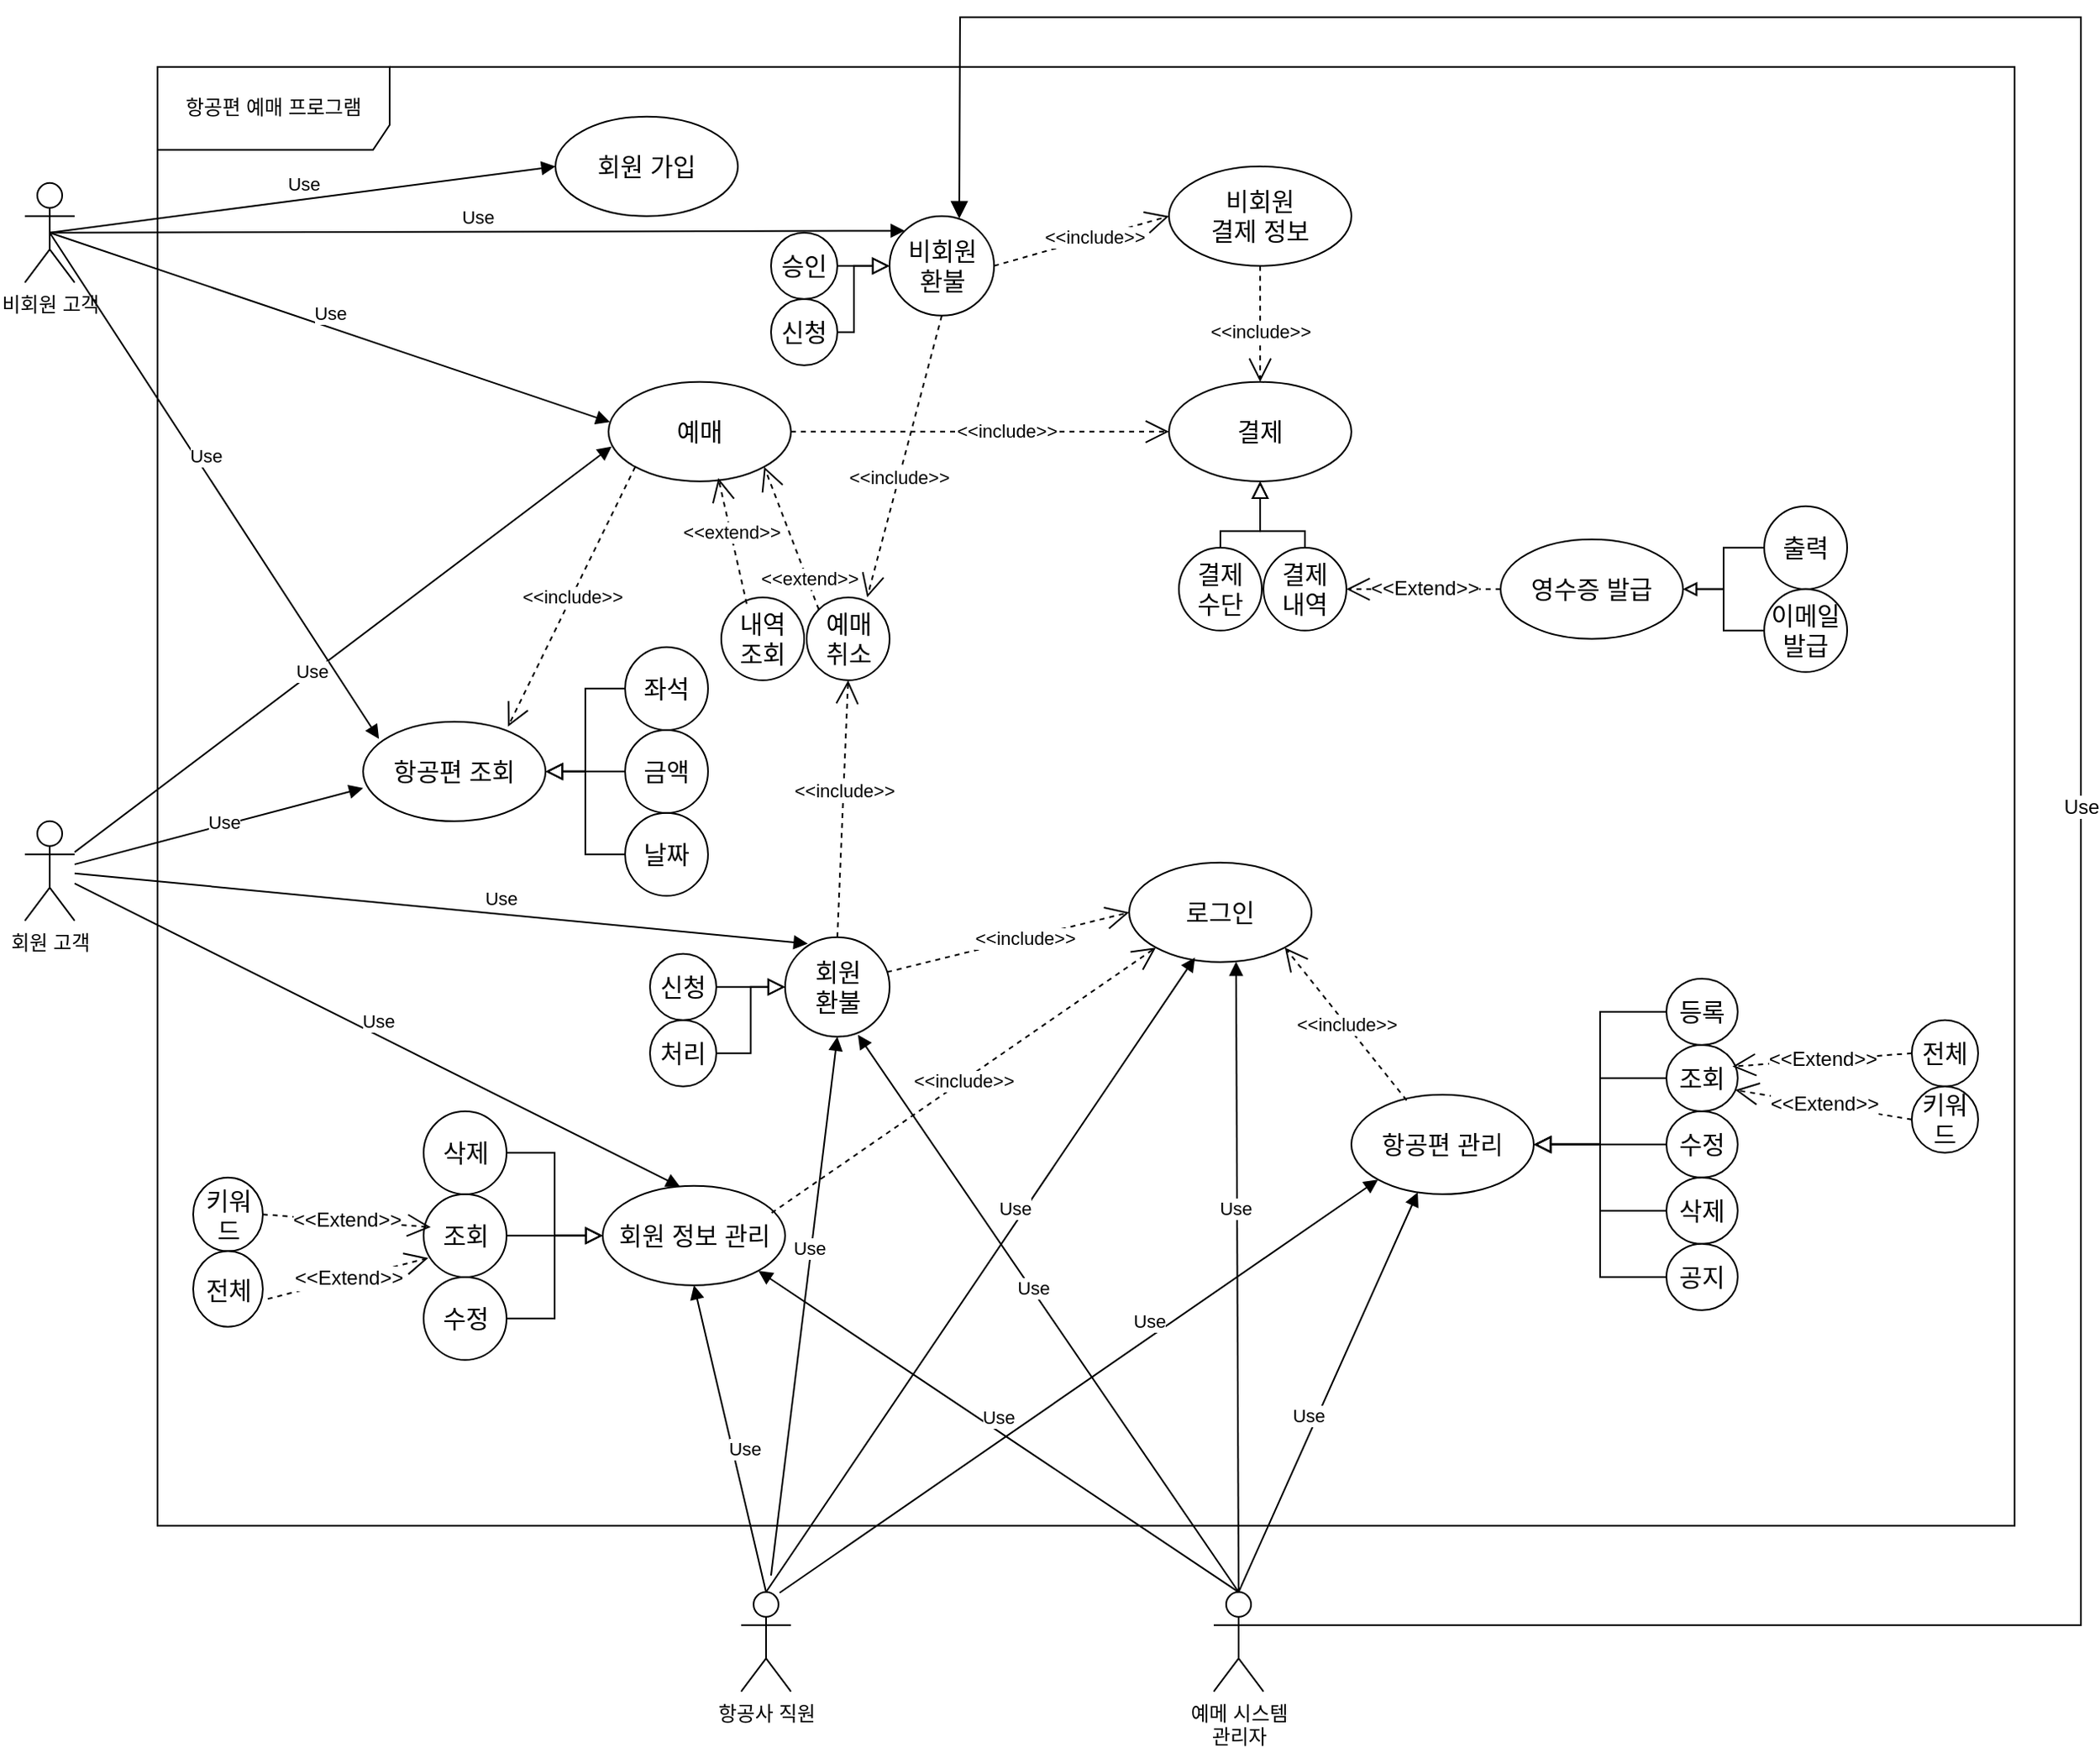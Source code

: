 <mxfile version="27.2.0" pages="3">
  <diagram name="항공편 유스케이스" id="xU9BOwyfuUa-ZSSMlTyF">
    <mxGraphModel dx="3565" dy="1963" grid="1" gridSize="10" guides="1" tooltips="1" connect="1" arrows="1" fold="1" page="1" pageScale="1" pageWidth="827" pageHeight="1169" math="0" shadow="0">
      <root>
        <mxCell id="0" />
        <mxCell id="1" parent="0" />
        <mxCell id="N48SJEr8mM9VWYfMrbOk-1" value="항공편 예매 프로그램" style="shape=umlFrame;whiteSpace=wrap;html=1;pointerEvents=0;width=140;height=50;" vertex="1" parent="1">
          <mxGeometry x="272" y="404.4" width="1120" height="880" as="geometry" />
        </mxCell>
        <mxCell id="N48SJEr8mM9VWYfMrbOk-2" value="회원 고객" style="shape=umlActor;verticalLabelPosition=bottom;verticalAlign=top;html=1;" vertex="1" parent="1">
          <mxGeometry x="192" y="859.4" width="30" height="60" as="geometry" />
        </mxCell>
        <mxCell id="N48SJEr8mM9VWYfMrbOk-3" value="비회원 고객" style="shape=umlActor;verticalLabelPosition=bottom;verticalAlign=top;html=1;" vertex="1" parent="1">
          <mxGeometry x="192" y="474.4" width="30" height="60" as="geometry" />
        </mxCell>
        <mxCell id="N48SJEr8mM9VWYfMrbOk-4" value="항공사 직원" style="shape=umlActor;verticalLabelPosition=bottom;verticalAlign=top;html=1;" vertex="1" parent="1">
          <mxGeometry x="624" y="1324.4" width="30" height="60" as="geometry" />
        </mxCell>
        <mxCell id="N48SJEr8mM9VWYfMrbOk-5" value="&lt;font style=&quot;font-size: 15px;&quot;&gt;항공편 조회&lt;/font&gt;" style="ellipse;whiteSpace=wrap;html=1;" vertex="1" parent="1">
          <mxGeometry x="396" y="799.4" width="110" height="60" as="geometry" />
        </mxCell>
        <mxCell id="N48SJEr8mM9VWYfMrbOk-6" value="Use" style="html=1;verticalAlign=bottom;endArrow=block;curved=0;rounded=0;entryX=0;entryY=0.667;entryDx=0;entryDy=0;entryPerimeter=0;" edge="1" parent="1" source="N48SJEr8mM9VWYfMrbOk-2" target="N48SJEr8mM9VWYfMrbOk-5">
          <mxGeometry x="0.009" y="-7" width="80" relative="1" as="geometry">
            <mxPoint x="362" y="584.4" as="sourcePoint" />
            <mxPoint x="442" y="584.4" as="targetPoint" />
            <mxPoint as="offset" />
          </mxGeometry>
        </mxCell>
        <mxCell id="N48SJEr8mM9VWYfMrbOk-7" value="Use" style="html=1;verticalAlign=bottom;endArrow=block;curved=0;rounded=0;entryX=0.087;entryY=0.173;entryDx=0;entryDy=0;entryPerimeter=0;exitX=0.5;exitY=0.5;exitDx=0;exitDy=0;exitPerimeter=0;" edge="1" parent="1" source="N48SJEr8mM9VWYfMrbOk-3" target="N48SJEr8mM9VWYfMrbOk-5">
          <mxGeometry x="-0.057" y="1" width="80" relative="1" as="geometry">
            <mxPoint x="342" y="1124.4" as="sourcePoint" />
            <mxPoint x="422" y="1124.4" as="targetPoint" />
            <mxPoint as="offset" />
          </mxGeometry>
        </mxCell>
        <mxCell id="N48SJEr8mM9VWYfMrbOk-8" value="&lt;font style=&quot;font-size: 15px;&quot;&gt;항공편 관리&lt;/font&gt;" style="ellipse;whiteSpace=wrap;html=1;" vertex="1" parent="1">
          <mxGeometry x="992" y="1024.4" width="110" height="60" as="geometry" />
        </mxCell>
        <mxCell id="N48SJEr8mM9VWYfMrbOk-9" value="&lt;font style=&quot;font-size: 15px;&quot;&gt;로그인&lt;/font&gt;" style="ellipse;whiteSpace=wrap;html=1;" vertex="1" parent="1">
          <mxGeometry x="858" y="884.4" width="110" height="60" as="geometry" />
        </mxCell>
        <mxCell id="N48SJEr8mM9VWYfMrbOk-10" value="" style="edgeStyle=orthogonalEdgeStyle;rounded=0;orthogonalLoop=1;jettySize=auto;html=1;fontSize=12;startSize=8;endSize=8;endArrow=block;endFill=0;" edge="1" parent="1" source="N48SJEr8mM9VWYfMrbOk-11" target="N48SJEr8mM9VWYfMrbOk-8">
          <mxGeometry relative="1" as="geometry" />
        </mxCell>
        <mxCell id="N48SJEr8mM9VWYfMrbOk-11" value="&lt;span style=&quot;font-size: 15px;&quot;&gt;수정&lt;/span&gt;" style="ellipse;whiteSpace=wrap;html=1;" vertex="1" parent="1">
          <mxGeometry x="1182" y="1034.4" width="43" height="40" as="geometry" />
        </mxCell>
        <mxCell id="N48SJEr8mM9VWYfMrbOk-12" value="&lt;font style=&quot;font-size: 15px;&quot;&gt;예매&lt;/font&gt;" style="ellipse;whiteSpace=wrap;html=1;" vertex="1" parent="1">
          <mxGeometry x="544" y="594.4" width="110" height="60" as="geometry" />
        </mxCell>
        <mxCell id="N48SJEr8mM9VWYfMrbOk-13" value="예메 시스템&lt;br&gt;&lt;div&gt;관리자&lt;/div&gt;" style="shape=umlActor;verticalLabelPosition=bottom;verticalAlign=top;html=1;" vertex="1" parent="1">
          <mxGeometry x="909" y="1324.4" width="30" height="60" as="geometry" />
        </mxCell>
        <mxCell id="N48SJEr8mM9VWYfMrbOk-14" value="" style="edgeStyle=orthogonalEdgeStyle;rounded=0;orthogonalLoop=1;jettySize=auto;html=1;fontSize=12;startSize=8;endSize=8;endArrow=block;endFill=0;" edge="1" parent="1" source="N48SJEr8mM9VWYfMrbOk-15" target="N48SJEr8mM9VWYfMrbOk-8">
          <mxGeometry relative="1" as="geometry" />
        </mxCell>
        <mxCell id="N48SJEr8mM9VWYfMrbOk-15" value="&lt;span style=&quot;font-size: 15px;&quot;&gt;조회&lt;/span&gt;" style="ellipse;whiteSpace=wrap;html=1;" vertex="1" parent="1">
          <mxGeometry x="1182" y="994.4" width="43" height="40" as="geometry" />
        </mxCell>
        <mxCell id="N48SJEr8mM9VWYfMrbOk-16" value="" style="edgeStyle=orthogonalEdgeStyle;rounded=0;orthogonalLoop=1;jettySize=auto;html=1;fontSize=12;startSize=8;endSize=8;endArrow=block;endFill=0;" edge="1" parent="1" source="N48SJEr8mM9VWYfMrbOk-17" target="N48SJEr8mM9VWYfMrbOk-28">
          <mxGeometry relative="1" as="geometry" />
        </mxCell>
        <mxCell id="N48SJEr8mM9VWYfMrbOk-17" value="&lt;font style=&quot;font-size: 15px;&quot;&gt;수정&lt;/font&gt;" style="ellipse;whiteSpace=wrap;html=1;" vertex="1" parent="1">
          <mxGeometry x="432.5" y="1134.4" width="50" height="50" as="geometry" />
        </mxCell>
        <mxCell id="N48SJEr8mM9VWYfMrbOk-18" value="" style="edgeStyle=orthogonalEdgeStyle;rounded=0;orthogonalLoop=1;jettySize=auto;html=1;fontSize=12;startSize=8;endSize=8;endArrow=block;endFill=0;" edge="1" parent="1" source="N48SJEr8mM9VWYfMrbOk-19" target="N48SJEr8mM9VWYfMrbOk-28">
          <mxGeometry relative="1" as="geometry" />
        </mxCell>
        <mxCell id="N48SJEr8mM9VWYfMrbOk-19" value="&lt;font style=&quot;font-size: 15px;&quot;&gt;조회&lt;/font&gt;" style="ellipse;whiteSpace=wrap;html=1;" vertex="1" parent="1">
          <mxGeometry x="432.5" y="1084.4" width="50" height="50" as="geometry" />
        </mxCell>
        <mxCell id="N48SJEr8mM9VWYfMrbOk-20" value="&amp;lt;&amp;lt;include&amp;gt;&amp;gt;" style="endArrow=open;endSize=12;dashed=1;html=1;rounded=0;entryX=0.794;entryY=0.05;entryDx=0;entryDy=0;exitX=0;exitY=1;exitDx=0;exitDy=0;entryPerimeter=0;" edge="1" parent="1" source="N48SJEr8mM9VWYfMrbOk-12" target="N48SJEr8mM9VWYfMrbOk-5">
          <mxGeometry width="160" relative="1" as="geometry">
            <mxPoint x="724.97" y="817.16" as="sourcePoint" />
            <mxPoint x="632" y="704.4" as="targetPoint" />
          </mxGeometry>
        </mxCell>
        <mxCell id="N48SJEr8mM9VWYfMrbOk-21" value="" style="edgeStyle=orthogonalEdgeStyle;rounded=0;orthogonalLoop=1;jettySize=auto;html=1;fontSize=12;startSize=8;endSize=8;endArrow=block;endFill=0;" edge="1" parent="1" source="N48SJEr8mM9VWYfMrbOk-22" target="N48SJEr8mM9VWYfMrbOk-8">
          <mxGeometry relative="1" as="geometry" />
        </mxCell>
        <mxCell id="N48SJEr8mM9VWYfMrbOk-22" value="&lt;font style=&quot;font-size: 15px;&quot;&gt;삭제&lt;/font&gt;" style="ellipse;whiteSpace=wrap;html=1;" vertex="1" parent="1">
          <mxGeometry x="1182" y="1074.4" width="43" height="40" as="geometry" />
        </mxCell>
        <mxCell id="N48SJEr8mM9VWYfMrbOk-23" value="&lt;font style=&quot;font-size: 15px;&quot;&gt;결제&lt;/font&gt;" style="ellipse;whiteSpace=wrap;html=1;" vertex="1" parent="1">
          <mxGeometry x="882" y="594.4" width="110" height="60" as="geometry" />
        </mxCell>
        <mxCell id="N48SJEr8mM9VWYfMrbOk-24" value="Use" style="html=1;verticalAlign=bottom;endArrow=block;curved=0;rounded=0;entryX=0.008;entryY=0.404;entryDx=0;entryDy=0;exitX=0.5;exitY=0.5;exitDx=0;exitDy=0;exitPerimeter=0;entryPerimeter=0;" edge="1" parent="1" source="N48SJEr8mM9VWYfMrbOk-3" target="N48SJEr8mM9VWYfMrbOk-12">
          <mxGeometry width="80" relative="1" as="geometry">
            <mxPoint x="262" y="934.4" as="sourcePoint" />
            <mxPoint x="612" y="937.4" as="targetPoint" />
          </mxGeometry>
        </mxCell>
        <mxCell id="N48SJEr8mM9VWYfMrbOk-25" value="Use" style="html=1;verticalAlign=bottom;endArrow=block;curved=0;rounded=0;entryX=0.017;entryY=0.649;entryDx=0;entryDy=0;entryPerimeter=0;" edge="1" parent="1" source="N48SJEr8mM9VWYfMrbOk-2" target="N48SJEr8mM9VWYfMrbOk-12">
          <mxGeometry x="-0.14" y="-7" width="80" relative="1" as="geometry">
            <mxPoint x="452" y="1034.4" as="sourcePoint" />
            <mxPoint x="802" y="1037.4" as="targetPoint" />
            <mxPoint as="offset" />
          </mxGeometry>
        </mxCell>
        <mxCell id="N48SJEr8mM9VWYfMrbOk-26" value="&amp;lt;&amp;lt;include&amp;gt;&amp;gt;" style="endArrow=open;endSize=12;dashed=1;html=1;rounded=0;exitX=1;exitY=0.5;exitDx=0;exitDy=0;entryX=0;entryY=0.5;entryDx=0;entryDy=0;" edge="1" parent="1" source="N48SJEr8mM9VWYfMrbOk-12" target="N48SJEr8mM9VWYfMrbOk-23">
          <mxGeometry x="0.141" width="160" relative="1" as="geometry">
            <mxPoint x="602" y="694.4" as="sourcePoint" />
            <mxPoint x="762" y="694.4" as="targetPoint" />
            <mxPoint as="offset" />
          </mxGeometry>
        </mxCell>
        <mxCell id="N48SJEr8mM9VWYfMrbOk-27" value="&amp;lt;&amp;lt;include&amp;gt;&amp;gt;" style="endArrow=open;endSize=12;dashed=1;html=1;rounded=0;entryX=1;entryY=1;entryDx=0;entryDy=0;exitX=0.303;exitY=0.056;exitDx=0;exitDy=0;exitPerimeter=0;" edge="1" parent="1" source="N48SJEr8mM9VWYfMrbOk-8" target="N48SJEr8mM9VWYfMrbOk-9">
          <mxGeometry width="160" relative="1" as="geometry">
            <mxPoint x="1264" y="689.4" as="sourcePoint" />
            <mxPoint x="951" y="414.4" as="targetPoint" />
          </mxGeometry>
        </mxCell>
        <mxCell id="N48SJEr8mM9VWYfMrbOk-28" value="&lt;font style=&quot;font-size: 15px;&quot;&gt;회원 정보 관리&lt;/font&gt;" style="ellipse;whiteSpace=wrap;html=1;" vertex="1" parent="1">
          <mxGeometry x="540.5" y="1079.4" width="110" height="60" as="geometry" />
        </mxCell>
        <mxCell id="N48SJEr8mM9VWYfMrbOk-29" value="Use" style="html=1;verticalAlign=bottom;endArrow=block;curved=0;rounded=0;entryX=1;entryY=1;entryDx=0;entryDy=0;exitX=0.5;exitY=0;exitDx=0;exitDy=0;exitPerimeter=0;" edge="1" parent="1" source="N48SJEr8mM9VWYfMrbOk-13" target="N48SJEr8mM9VWYfMrbOk-28">
          <mxGeometry width="80" relative="1" as="geometry">
            <mxPoint x="914.0" y="1340.57" as="sourcePoint" />
            <mxPoint x="757" y="695.4" as="targetPoint" />
          </mxGeometry>
        </mxCell>
        <mxCell id="N48SJEr8mM9VWYfMrbOk-30" value="Use" style="html=1;verticalAlign=bottom;endArrow=block;curved=0;rounded=0;entryX=0.364;entryY=0.98;entryDx=0;entryDy=0;exitX=0.5;exitY=0;exitDx=0;exitDy=0;exitPerimeter=0;entryPerimeter=0;" edge="1" parent="1" source="N48SJEr8mM9VWYfMrbOk-13" target="N48SJEr8mM9VWYfMrbOk-8">
          <mxGeometry x="-0.198" y="2" width="80" relative="1" as="geometry">
            <mxPoint x="929.0" y="1324.4" as="sourcePoint" />
            <mxPoint x="898" y="594.4" as="targetPoint" />
            <mxPoint as="offset" />
          </mxGeometry>
        </mxCell>
        <mxCell id="N48SJEr8mM9VWYfMrbOk-31" value="Use" style="html=1;verticalAlign=bottom;endArrow=block;curved=0;rounded=0;exitX=0.772;exitY=0.008;exitDx=0;exitDy=0;exitPerimeter=0;entryX=0;entryY=1;entryDx=0;entryDy=0;" edge="1" parent="1" source="N48SJEr8mM9VWYfMrbOk-4" target="N48SJEr8mM9VWYfMrbOk-8">
          <mxGeometry x="0.237" y="1" width="80" relative="1" as="geometry">
            <mxPoint x="644" y="1324.4" as="sourcePoint" />
            <mxPoint x="644" y="1124.4" as="targetPoint" />
            <mxPoint as="offset" />
          </mxGeometry>
        </mxCell>
        <mxCell id="N48SJEr8mM9VWYfMrbOk-32" value="Use" style="html=1;verticalAlign=bottom;endArrow=block;curved=0;rounded=0;entryX=0.5;entryY=1;entryDx=0;entryDy=0;exitX=0.5;exitY=0;exitDx=0;exitDy=0;exitPerimeter=0;" edge="1" parent="1" source="N48SJEr8mM9VWYfMrbOk-4" target="N48SJEr8mM9VWYfMrbOk-28">
          <mxGeometry x="-0.176" y="-5" width="80" relative="1" as="geometry">
            <mxPoint x="644" y="1324.4" as="sourcePoint" />
            <mxPoint x="632" y="1164.4" as="targetPoint" />
            <mxPoint as="offset" />
          </mxGeometry>
        </mxCell>
        <mxCell id="N48SJEr8mM9VWYfMrbOk-33" value="&amp;lt;&amp;lt;include&amp;gt;&amp;gt;" style="endArrow=open;endSize=12;dashed=1;html=1;rounded=0;entryX=0;entryY=1;entryDx=0;entryDy=0;exitX=0.926;exitY=0.272;exitDx=0;exitDy=0;exitPerimeter=0;" edge="1" parent="1" source="N48SJEr8mM9VWYfMrbOk-28" target="N48SJEr8mM9VWYfMrbOk-9">
          <mxGeometry width="160" relative="1" as="geometry">
            <mxPoint x="401" y="1067.4" as="sourcePoint" />
            <mxPoint x="476" y="894.4" as="targetPoint" />
          </mxGeometry>
        </mxCell>
        <mxCell id="N48SJEr8mM9VWYfMrbOk-34" value="&lt;font style=&quot;font-size: 15px;&quot;&gt;회원 가입&lt;/font&gt;" style="ellipse;whiteSpace=wrap;html=1;" vertex="1" parent="1">
          <mxGeometry x="512" y="434.4" width="110" height="60" as="geometry" />
        </mxCell>
        <mxCell id="N48SJEr8mM9VWYfMrbOk-35" value="Use" style="html=1;verticalAlign=bottom;endArrow=block;curved=0;rounded=0;entryX=0;entryY=0.5;entryDx=0;entryDy=0;exitX=0.5;exitY=0.5;exitDx=0;exitDy=0;exitPerimeter=0;" edge="1" parent="1" source="N48SJEr8mM9VWYfMrbOk-3" target="N48SJEr8mM9VWYfMrbOk-34">
          <mxGeometry width="80" relative="1" as="geometry">
            <mxPoint x="312" y="474.4" as="sourcePoint" />
            <mxPoint x="596" y="476.4" as="targetPoint" />
          </mxGeometry>
        </mxCell>
        <mxCell id="N48SJEr8mM9VWYfMrbOk-36" value="Use" style="html=1;verticalAlign=bottom;endArrow=block;curved=0;rounded=0;entryX=0.361;entryY=0.953;entryDx=0;entryDy=0;exitX=0.5;exitY=0;exitDx=0;exitDy=0;exitPerimeter=0;entryPerimeter=0;" edge="1" parent="1" source="N48SJEr8mM9VWYfMrbOk-4" target="N48SJEr8mM9VWYfMrbOk-9">
          <mxGeometry x="0.161" width="80" relative="1" as="geometry">
            <mxPoint x="644" y="1324.4" as="sourcePoint" />
            <mxPoint x="644" y="914.4" as="targetPoint" />
            <mxPoint as="offset" />
          </mxGeometry>
        </mxCell>
        <mxCell id="N48SJEr8mM9VWYfMrbOk-37" value="Use" style="html=1;verticalAlign=bottom;endArrow=block;curved=0;rounded=0;entryX=0.586;entryY=0.995;entryDx=0;entryDy=0;exitX=0.5;exitY=0;exitDx=0;exitDy=0;exitPerimeter=0;entryPerimeter=0;" edge="1" parent="1" source="N48SJEr8mM9VWYfMrbOk-13" target="N48SJEr8mM9VWYfMrbOk-9">
          <mxGeometry x="0.163" y="1" width="80" relative="1" as="geometry">
            <mxPoint x="929.0" y="1324.4" as="sourcePoint" />
            <mxPoint x="994" y="824.4" as="targetPoint" />
            <mxPoint y="-1" as="offset" />
          </mxGeometry>
        </mxCell>
        <mxCell id="N48SJEr8mM9VWYfMrbOk-38" value="Use" style="html=1;verticalAlign=bottom;endArrow=block;curved=0;rounded=0;entryX=0.425;entryY=0.009;entryDx=0;entryDy=0;entryPerimeter=0;" edge="1" parent="1" source="N48SJEr8mM9VWYfMrbOk-2" target="N48SJEr8mM9VWYfMrbOk-28">
          <mxGeometry width="80" relative="1" as="geometry">
            <mxPoint x="652" y="866.4" as="sourcePoint" />
            <mxPoint x="852" y="764.4" as="targetPoint" />
          </mxGeometry>
        </mxCell>
        <mxCell id="N48SJEr8mM9VWYfMrbOk-39" value="" style="edgeStyle=orthogonalEdgeStyle;rounded=0;orthogonalLoop=1;jettySize=auto;html=1;fontSize=12;startSize=8;endSize=8;endArrow=block;endFill=0;" edge="1" parent="1" source="N48SJEr8mM9VWYfMrbOk-40" target="N48SJEr8mM9VWYfMrbOk-5">
          <mxGeometry relative="1" as="geometry" />
        </mxCell>
        <mxCell id="N48SJEr8mM9VWYfMrbOk-40" value="&lt;span style=&quot;font-size: 15px;&quot;&gt;날짜&lt;/span&gt;" style="ellipse;whiteSpace=wrap;html=1;" vertex="1" parent="1">
          <mxGeometry x="554" y="854.4" width="50" height="50" as="geometry" />
        </mxCell>
        <mxCell id="N48SJEr8mM9VWYfMrbOk-41" value="" style="edgeStyle=orthogonalEdgeStyle;rounded=0;orthogonalLoop=1;jettySize=auto;html=1;fontSize=12;startSize=8;endSize=8;endArrow=block;endFill=0;" edge="1" parent="1" source="N48SJEr8mM9VWYfMrbOk-42" target="N48SJEr8mM9VWYfMrbOk-5">
          <mxGeometry relative="1" as="geometry" />
        </mxCell>
        <mxCell id="N48SJEr8mM9VWYfMrbOk-42" value="&lt;span style=&quot;font-size: 15px;&quot;&gt;금액&lt;/span&gt;" style="ellipse;whiteSpace=wrap;html=1;" vertex="1" parent="1">
          <mxGeometry x="554" y="804.4" width="50" height="50" as="geometry" />
        </mxCell>
        <mxCell id="N48SJEr8mM9VWYfMrbOk-43" value="" style="edgeStyle=orthogonalEdgeStyle;rounded=0;orthogonalLoop=1;jettySize=auto;html=1;fontSize=12;startSize=8;endSize=8;endArrow=block;endFill=0;" edge="1" parent="1" source="N48SJEr8mM9VWYfMrbOk-44" target="N48SJEr8mM9VWYfMrbOk-5">
          <mxGeometry relative="1" as="geometry" />
        </mxCell>
        <mxCell id="N48SJEr8mM9VWYfMrbOk-44" value="&lt;span style=&quot;font-size: 15px;&quot;&gt;좌석&lt;/span&gt;" style="ellipse;whiteSpace=wrap;html=1;" vertex="1" parent="1">
          <mxGeometry x="554" y="754.4" width="50" height="50" as="geometry" />
        </mxCell>
        <mxCell id="N48SJEr8mM9VWYfMrbOk-45" value="" style="edgeStyle=orthogonalEdgeStyle;rounded=0;orthogonalLoop=1;jettySize=auto;html=1;fontSize=12;startSize=8;endSize=8;entryX=1;entryY=0.5;entryDx=0;entryDy=0;endArrow=block;endFill=0;" edge="1" parent="1" source="N48SJEr8mM9VWYfMrbOk-46" target="N48SJEr8mM9VWYfMrbOk-8">
          <mxGeometry relative="1" as="geometry" />
        </mxCell>
        <mxCell id="N48SJEr8mM9VWYfMrbOk-46" value="&lt;span style=&quot;font-size: 15px;&quot;&gt;공지&lt;/span&gt;" style="ellipse;whiteSpace=wrap;html=1;" vertex="1" parent="1">
          <mxGeometry x="1182" y="1114.4" width="43" height="40" as="geometry" />
        </mxCell>
        <mxCell id="N48SJEr8mM9VWYfMrbOk-47" value="" style="edgeStyle=orthogonalEdgeStyle;rounded=0;orthogonalLoop=1;jettySize=auto;html=1;fontSize=12;startSize=8;endSize=8;entryX=1;entryY=0.5;entryDx=0;entryDy=0;endArrow=block;endFill=0;" edge="1" parent="1" source="N48SJEr8mM9VWYfMrbOk-48" target="N48SJEr8mM9VWYfMrbOk-8">
          <mxGeometry relative="1" as="geometry" />
        </mxCell>
        <mxCell id="N48SJEr8mM9VWYfMrbOk-48" value="&lt;span style=&quot;font-size: 15px;&quot;&gt;등록&lt;/span&gt;" style="ellipse;whiteSpace=wrap;html=1;" vertex="1" parent="1">
          <mxGeometry x="1182" y="954.4" width="43" height="40" as="geometry" />
        </mxCell>
        <mxCell id="N48SJEr8mM9VWYfMrbOk-49" value="" style="edgeStyle=orthogonalEdgeStyle;rounded=0;orthogonalLoop=1;jettySize=auto;html=1;fontSize=12;startSize=8;endSize=8;endArrow=block;endFill=0;" edge="1" parent="1" source="N48SJEr8mM9VWYfMrbOk-50" target="N48SJEr8mM9VWYfMrbOk-28">
          <mxGeometry relative="1" as="geometry" />
        </mxCell>
        <mxCell id="N48SJEr8mM9VWYfMrbOk-50" value="&lt;font style=&quot;font-size: 15px;&quot;&gt;삭제&lt;/font&gt;" style="ellipse;whiteSpace=wrap;html=1;" vertex="1" parent="1">
          <mxGeometry x="432.5" y="1034.4" width="50" height="50" as="geometry" />
        </mxCell>
        <mxCell id="N48SJEr8mM9VWYfMrbOk-51" value="&lt;span style=&quot;font-size: 15px;&quot;&gt;예매&lt;/span&gt;&lt;div&gt;&lt;span style=&quot;font-size: 15px;&quot;&gt;취소&lt;/span&gt;&lt;/div&gt;" style="ellipse;whiteSpace=wrap;html=1;" vertex="1" parent="1">
          <mxGeometry x="663.5" y="724.4" width="50" height="50" as="geometry" />
        </mxCell>
        <mxCell id="N48SJEr8mM9VWYfMrbOk-52" value="&lt;span style=&quot;font-size: 15px;&quot;&gt;내역&lt;br&gt;조회&lt;/span&gt;" style="ellipse;whiteSpace=wrap;html=1;" vertex="1" parent="1">
          <mxGeometry x="612" y="724.4" width="50" height="50" as="geometry" />
        </mxCell>
        <mxCell id="N48SJEr8mM9VWYfMrbOk-53" value="&amp;lt;&amp;lt;extend&amp;gt;&amp;gt;" style="endArrow=open;endSize=12;dashed=1;html=1;rounded=0;exitX=0.307;exitY=0.077;exitDx=0;exitDy=0;exitPerimeter=0;entryX=0.602;entryY=0.967;entryDx=0;entryDy=0;entryPerimeter=0;" edge="1" parent="1" source="N48SJEr8mM9VWYfMrbOk-52" target="N48SJEr8mM9VWYfMrbOk-12">
          <mxGeometry x="0.141" width="160" relative="1" as="geometry">
            <mxPoint x="573.95" y="587.3" as="sourcePoint" />
            <mxPoint x="571" y="654.4" as="targetPoint" />
            <mxPoint as="offset" />
          </mxGeometry>
        </mxCell>
        <mxCell id="N48SJEr8mM9VWYfMrbOk-54" value="&amp;lt;&amp;lt;extend&amp;gt;&amp;gt;" style="endArrow=open;endSize=12;dashed=1;html=1;rounded=0;entryX=1;entryY=1;entryDx=0;entryDy=0;exitX=0;exitY=0;exitDx=0;exitDy=0;" edge="1" parent="1" source="N48SJEr8mM9VWYfMrbOk-51" target="N48SJEr8mM9VWYfMrbOk-12">
          <mxGeometry x="-0.571" y="-1" width="160" relative="1" as="geometry">
            <mxPoint x="684.052" y="680.916" as="sourcePoint" />
            <mxPoint x="699" y="634.4" as="targetPoint" />
            <mxPoint as="offset" />
          </mxGeometry>
        </mxCell>
        <mxCell id="N48SJEr8mM9VWYfMrbOk-55" value="&lt;font style=&quot;font-size: 15px;&quot;&gt;키워드&lt;/font&gt;" style="ellipse;whiteSpace=wrap;html=1;" vertex="1" parent="1">
          <mxGeometry x="293.5" y="1074.4" width="42" height="44.4" as="geometry" />
        </mxCell>
        <mxCell id="N48SJEr8mM9VWYfMrbOk-56" value="&lt;font style=&quot;font-size: 15px;&quot;&gt;전체&lt;/font&gt;" style="ellipse;whiteSpace=wrap;html=1;" vertex="1" parent="1">
          <mxGeometry x="293.5" y="1118.8" width="42" height="45.6" as="geometry" />
        </mxCell>
        <mxCell id="N48SJEr8mM9VWYfMrbOk-57" value="&amp;lt;&amp;lt;Extend&amp;gt;&amp;gt;" style="endArrow=open;endSize=12;dashed=1;html=1;rounded=0;fontSize=12;curved=1;exitX=1;exitY=0.5;exitDx=0;exitDy=0;entryX=0.085;entryY=0.398;entryDx=0;entryDy=0;entryPerimeter=0;" edge="1" parent="1" source="N48SJEr8mM9VWYfMrbOk-55" target="N48SJEr8mM9VWYfMrbOk-19">
          <mxGeometry width="160" relative="1" as="geometry">
            <mxPoint x="348" y="1004.4" as="sourcePoint" />
            <mxPoint x="508" y="1004.4" as="targetPoint" />
          </mxGeometry>
        </mxCell>
        <mxCell id="N48SJEr8mM9VWYfMrbOk-58" value="&amp;lt;&amp;lt;Extend&amp;gt;&amp;gt;" style="endArrow=open;endSize=12;dashed=1;html=1;rounded=0;fontSize=12;curved=1;exitX=1.071;exitY=0.631;exitDx=0;exitDy=0;exitPerimeter=0;entryX=0.057;entryY=0.77;entryDx=0;entryDy=0;entryPerimeter=0;" edge="1" parent="1" source="N48SJEr8mM9VWYfMrbOk-56" target="N48SJEr8mM9VWYfMrbOk-19">
          <mxGeometry width="160" relative="1" as="geometry">
            <mxPoint x="282" y="1184.4" as="sourcePoint" />
            <mxPoint x="442" y="1184.4" as="targetPoint" />
          </mxGeometry>
        </mxCell>
        <mxCell id="N48SJEr8mM9VWYfMrbOk-59" value="&lt;font style=&quot;font-size: 15px;&quot;&gt;전체&lt;/font&gt;" style="ellipse;whiteSpace=wrap;html=1;" vertex="1" parent="1">
          <mxGeometry x="1330" y="979.4" width="40" height="40" as="geometry" />
        </mxCell>
        <mxCell id="N48SJEr8mM9VWYfMrbOk-60" value="&lt;span style=&quot;font-size: 15px;&quot;&gt;키워드&lt;/span&gt;" style="ellipse;whiteSpace=wrap;html=1;" vertex="1" parent="1">
          <mxGeometry x="1330" y="1019.4" width="40" height="40" as="geometry" />
        </mxCell>
        <mxCell id="N48SJEr8mM9VWYfMrbOk-61" value="&amp;lt;&amp;lt;Extend&amp;gt;&amp;gt;" style="endArrow=open;endSize=12;dashed=1;html=1;rounded=0;fontSize=12;curved=1;exitX=0;exitY=0.5;exitDx=0;exitDy=0;entryX=0.965;entryY=0.679;entryDx=0;entryDy=0;entryPerimeter=0;" edge="1" parent="1" source="N48SJEr8mM9VWYfMrbOk-60" target="N48SJEr8mM9VWYfMrbOk-15">
          <mxGeometry width="160" relative="1" as="geometry">
            <mxPoint x="1104" y="904.4" as="sourcePoint" />
            <mxPoint x="1207" y="919.4" as="targetPoint" />
          </mxGeometry>
        </mxCell>
        <mxCell id="N48SJEr8mM9VWYfMrbOk-62" value="&amp;lt;&amp;lt;Extend&amp;gt;&amp;gt;" style="endArrow=open;endSize=12;dashed=1;html=1;rounded=0;fontSize=12;curved=1;exitX=0;exitY=0.5;exitDx=0;exitDy=0;entryX=0.926;entryY=0.325;entryDx=0;entryDy=0;entryPerimeter=0;" edge="1" parent="1" source="N48SJEr8mM9VWYfMrbOk-59" target="N48SJEr8mM9VWYfMrbOk-15">
          <mxGeometry width="160" relative="1" as="geometry">
            <mxPoint x="1094" y="964.4" as="sourcePoint" />
            <mxPoint x="1197" y="979.4" as="targetPoint" />
          </mxGeometry>
        </mxCell>
        <mxCell id="N48SJEr8mM9VWYfMrbOk-63" value="&lt;font style=&quot;font-size: 15px;&quot;&gt;비회원&lt;br&gt;환불&lt;/font&gt;" style="ellipse;whiteSpace=wrap;html=1;" vertex="1" parent="1">
          <mxGeometry x="713.5" y="494.4" width="63" height="60" as="geometry" />
        </mxCell>
        <mxCell id="N48SJEr8mM9VWYfMrbOk-64" value="&amp;lt;&amp;lt;include&amp;gt;&amp;gt;" style="endArrow=open;endSize=12;dashed=1;html=1;rounded=0;entryX=0.73;entryY=0;entryDx=0;entryDy=0;exitX=0.5;exitY=1;exitDx=0;exitDy=0;entryPerimeter=0;" edge="1" parent="1" source="N48SJEr8mM9VWYfMrbOk-63" target="N48SJEr8mM9VWYfMrbOk-51">
          <mxGeometry x="0.141" width="160" relative="1" as="geometry">
            <mxPoint x="612" y="814.4" as="sourcePoint" />
            <mxPoint x="975" y="754.4" as="targetPoint" />
            <mxPoint as="offset" />
          </mxGeometry>
        </mxCell>
        <mxCell id="N48SJEr8mM9VWYfMrbOk-65" value="&lt;span style=&quot;font-size: 15px;&quot;&gt;회원&lt;/span&gt;&lt;div&gt;&lt;span style=&quot;font-size: 15px;&quot;&gt;환불&lt;/span&gt;&lt;/div&gt;" style="ellipse;whiteSpace=wrap;html=1;" vertex="1" parent="1">
          <mxGeometry x="650.5" y="929.4" width="63" height="60" as="geometry" />
        </mxCell>
        <mxCell id="N48SJEr8mM9VWYfMrbOk-66" value="&amp;lt;&amp;lt;include&amp;gt;&amp;gt;" style="endArrow=open;endSize=12;dashed=1;html=1;rounded=0;exitX=0.976;exitY=0.35;exitDx=0;exitDy=0;entryX=0;entryY=0.5;entryDx=0;entryDy=0;exitPerimeter=0;" edge="1" parent="1" source="N48SJEr8mM9VWYfMrbOk-65" target="N48SJEr8mM9VWYfMrbOk-9">
          <mxGeometry x="0.141" width="160" relative="1" as="geometry">
            <mxPoint x="792" y="874.4" as="sourcePoint" />
            <mxPoint x="815" y="804.4" as="targetPoint" />
            <mxPoint as="offset" />
          </mxGeometry>
        </mxCell>
        <mxCell id="N48SJEr8mM9VWYfMrbOk-67" value="Use" style="html=1;verticalAlign=bottom;endArrow=block;curved=0;rounded=0;entryX=0.697;entryY=0.981;entryDx=0;entryDy=0;entryPerimeter=0;exitX=0.5;exitY=0;exitDx=0;exitDy=0;exitPerimeter=0;" edge="1" parent="1" source="N48SJEr8mM9VWYfMrbOk-13" target="N48SJEr8mM9VWYfMrbOk-65">
          <mxGeometry x="0.051" y="4" width="80" relative="1" as="geometry">
            <mxPoint x="922" y="1314.4" as="sourcePoint" />
            <mxPoint x="922" y="1144.4" as="targetPoint" />
            <mxPoint as="offset" />
          </mxGeometry>
        </mxCell>
        <mxCell id="N48SJEr8mM9VWYfMrbOk-68" value="Use" style="html=1;verticalAlign=bottom;endArrow=block;curved=0;rounded=0;entryX=0.217;entryY=0.064;entryDx=0;entryDy=0;entryPerimeter=0;" edge="1" parent="1" source="N48SJEr8mM9VWYfMrbOk-2" target="N48SJEr8mM9VWYfMrbOk-65">
          <mxGeometry x="0.161" width="80" relative="1" as="geometry">
            <mxPoint x="383.66" y="1340.9" as="sourcePoint" />
            <mxPoint x="584.34" y="897.9" as="targetPoint" />
            <mxPoint as="offset" />
          </mxGeometry>
        </mxCell>
        <mxCell id="N48SJEr8mM9VWYfMrbOk-69" value="Use" style="html=1;verticalAlign=bottom;endArrow=block;curved=0;rounded=0;entryX=0.5;entryY=1;entryDx=0;entryDy=0;" edge="1" parent="1" target="N48SJEr8mM9VWYfMrbOk-65">
          <mxGeometry x="0.161" width="80" relative="1" as="geometry">
            <mxPoint x="642" y="1314.4" as="sourcePoint" />
            <mxPoint x="681" y="954.4" as="targetPoint" />
            <mxPoint as="offset" />
          </mxGeometry>
        </mxCell>
        <mxCell id="N48SJEr8mM9VWYfMrbOk-70" value="Use" style="html=1;verticalAlign=bottom;endArrow=block;curved=0;rounded=0;entryX=0;entryY=0;entryDx=0;entryDy=0;exitX=0.5;exitY=0.5;exitDx=0;exitDy=0;exitPerimeter=0;" edge="1" parent="1" source="N48SJEr8mM9VWYfMrbOk-3" target="N48SJEr8mM9VWYfMrbOk-63">
          <mxGeometry width="80" relative="1" as="geometry">
            <mxPoint x="332" y="564.4" as="sourcePoint" />
            <mxPoint x="617" y="514.4" as="targetPoint" />
          </mxGeometry>
        </mxCell>
        <mxCell id="N48SJEr8mM9VWYfMrbOk-71" value="" style="edgeStyle=orthogonalEdgeStyle;rounded=0;orthogonalLoop=1;jettySize=auto;html=1;fontSize=12;startSize=8;endSize=8;endArrow=block;endFill=0;" edge="1" parent="1" source="N48SJEr8mM9VWYfMrbOk-72" target="N48SJEr8mM9VWYfMrbOk-65">
          <mxGeometry relative="1" as="geometry" />
        </mxCell>
        <mxCell id="N48SJEr8mM9VWYfMrbOk-72" value="&lt;font style=&quot;font-size: 15px;&quot;&gt;처리&lt;/font&gt;" style="ellipse;whiteSpace=wrap;html=1;" vertex="1" parent="1">
          <mxGeometry x="569" y="979.4" width="40" height="40" as="geometry" />
        </mxCell>
        <mxCell id="N48SJEr8mM9VWYfMrbOk-73" value="" style="edgeStyle=orthogonalEdgeStyle;rounded=0;orthogonalLoop=1;jettySize=auto;html=1;fontSize=12;startSize=8;endSize=8;endArrow=block;endFill=0;" edge="1" parent="1" source="N48SJEr8mM9VWYfMrbOk-74" target="N48SJEr8mM9VWYfMrbOk-65">
          <mxGeometry relative="1" as="geometry" />
        </mxCell>
        <mxCell id="N48SJEr8mM9VWYfMrbOk-74" value="&lt;font style=&quot;font-size: 15px;&quot;&gt;신청&lt;/font&gt;" style="ellipse;whiteSpace=wrap;html=1;" vertex="1" parent="1">
          <mxGeometry x="569" y="939.4" width="40" height="40" as="geometry" />
        </mxCell>
        <mxCell id="N48SJEr8mM9VWYfMrbOk-75" value="&amp;lt;&amp;lt;include&amp;gt;&amp;gt;" style="endArrow=open;endSize=12;dashed=1;html=1;rounded=0;entryX=0.5;entryY=1;entryDx=0;entryDy=0;exitX=0.5;exitY=0;exitDx=0;exitDy=0;" edge="1" parent="1" source="N48SJEr8mM9VWYfMrbOk-65" target="N48SJEr8mM9VWYfMrbOk-51">
          <mxGeometry x="0.141" width="160" relative="1" as="geometry">
            <mxPoint x="847" y="784.4" as="sourcePoint" />
            <mxPoint x="842" y="954.4" as="targetPoint" />
            <mxPoint as="offset" />
          </mxGeometry>
        </mxCell>
        <mxCell id="N48SJEr8mM9VWYfMrbOk-76" value="&lt;font style=&quot;font-size: 15px;&quot;&gt;비회원&lt;/font&gt;&lt;div&gt;&lt;span style=&quot;font-size: 15px;&quot;&gt;결제 정보&lt;/span&gt;&lt;/div&gt;" style="ellipse;whiteSpace=wrap;html=1;" vertex="1" parent="1">
          <mxGeometry x="882" y="464.4" width="110" height="60" as="geometry" />
        </mxCell>
        <mxCell id="N48SJEr8mM9VWYfMrbOk-77" value="&amp;lt;&amp;lt;include&amp;gt;&amp;gt;" style="endArrow=open;endSize=12;dashed=1;html=1;rounded=0;exitX=1;exitY=0.5;exitDx=0;exitDy=0;entryX=0;entryY=0.5;entryDx=0;entryDy=0;" edge="1" parent="1" source="N48SJEr8mM9VWYfMrbOk-63" target="N48SJEr8mM9VWYfMrbOk-76">
          <mxGeometry x="0.141" width="160" relative="1" as="geometry">
            <mxPoint x="802" y="544.4" as="sourcePoint" />
            <mxPoint x="1003" y="544.4" as="targetPoint" />
            <mxPoint as="offset" />
          </mxGeometry>
        </mxCell>
        <mxCell id="N48SJEr8mM9VWYfMrbOk-78" value="&amp;lt;&amp;lt;include&amp;gt;&amp;gt;" style="endArrow=open;endSize=12;dashed=1;html=1;rounded=0;entryX=0.5;entryY=0;entryDx=0;entryDy=0;exitX=0.5;exitY=1;exitDx=0;exitDy=0;" edge="1" parent="1" source="N48SJEr8mM9VWYfMrbOk-76" target="N48SJEr8mM9VWYfMrbOk-23">
          <mxGeometry x="0.141" width="160" relative="1" as="geometry">
            <mxPoint x="1127" y="584.4" as="sourcePoint" />
            <mxPoint x="1122" y="754.4" as="targetPoint" />
            <mxPoint as="offset" />
          </mxGeometry>
        </mxCell>
        <mxCell id="N48SJEr8mM9VWYfMrbOk-79" value="" style="edgeStyle=orthogonalEdgeStyle;rounded=0;orthogonalLoop=1;jettySize=auto;html=1;fontSize=12;startSize=8;endSize=8;endArrow=block;endFill=0;" edge="1" parent="1" source="N48SJEr8mM9VWYfMrbOk-80" target="N48SJEr8mM9VWYfMrbOk-63">
          <mxGeometry relative="1" as="geometry">
            <Array as="points">
              <mxPoint x="692" y="564.4" />
              <mxPoint x="692" y="524.4" />
            </Array>
          </mxGeometry>
        </mxCell>
        <mxCell id="N48SJEr8mM9VWYfMrbOk-80" value="&lt;font style=&quot;font-size: 15px;&quot;&gt;신청&lt;/font&gt;" style="ellipse;whiteSpace=wrap;html=1;" vertex="1" parent="1">
          <mxGeometry x="642" y="544.4" width="40" height="40" as="geometry" />
        </mxCell>
        <mxCell id="N48SJEr8mM9VWYfMrbOk-81" value="" style="edgeStyle=orthogonalEdgeStyle;rounded=0;orthogonalLoop=1;jettySize=auto;html=1;fontSize=12;startSize=8;endSize=8;endArrow=block;endFill=0;" edge="1" parent="1" source="N48SJEr8mM9VWYfMrbOk-82" target="N48SJEr8mM9VWYfMrbOk-63">
          <mxGeometry relative="1" as="geometry" />
        </mxCell>
        <mxCell id="N48SJEr8mM9VWYfMrbOk-82" value="&lt;font style=&quot;font-size: 15px;&quot;&gt;승인&lt;/font&gt;" style="ellipse;whiteSpace=wrap;html=1;" vertex="1" parent="1">
          <mxGeometry x="642" y="504.4" width="40" height="40" as="geometry" />
        </mxCell>
        <mxCell id="N48SJEr8mM9VWYfMrbOk-83" value="Use" style="html=1;verticalAlign=bottom;endArrow=block;curved=0;rounded=0;fontSize=12;startSize=8;endSize=8;exitX=1;exitY=0.333;exitDx=0;exitDy=0;exitPerimeter=0;entryX=0.667;entryY=0.025;entryDx=0;entryDy=0;entryPerimeter=0;" edge="1" parent="1" source="N48SJEr8mM9VWYfMrbOk-13" target="N48SJEr8mM9VWYfMrbOk-63">
          <mxGeometry x="-0.135" width="80" relative="1" as="geometry">
            <mxPoint x="842" y="1144.4" as="sourcePoint" />
            <mxPoint x="312" y="354.4" as="targetPoint" />
            <Array as="points">
              <mxPoint x="1432" y="1344.4" />
              <mxPoint x="1432" y="374.4" />
              <mxPoint x="756" y="374.4" />
            </Array>
            <mxPoint as="offset" />
          </mxGeometry>
        </mxCell>
        <mxCell id="N48SJEr8mM9VWYfMrbOk-84" value="" style="edgeStyle=orthogonalEdgeStyle;rounded=0;orthogonalLoop=1;jettySize=auto;html=1;fontSize=12;startSize=8;endSize=8;endArrow=block;endFill=0;" edge="1" parent="1" source="N48SJEr8mM9VWYfMrbOk-85" target="N48SJEr8mM9VWYfMrbOk-23">
          <mxGeometry relative="1" as="geometry">
            <Array as="points">
              <mxPoint x="964" y="684.4" />
              <mxPoint x="937" y="684.4" />
            </Array>
          </mxGeometry>
        </mxCell>
        <mxCell id="N48SJEr8mM9VWYfMrbOk-85" value="&lt;span style=&quot;font-size: 15px;&quot;&gt;결제&lt;/span&gt;&lt;div&gt;&lt;span style=&quot;font-size: 15px;&quot;&gt;내역&lt;/span&gt;&lt;/div&gt;" style="ellipse;whiteSpace=wrap;html=1;" vertex="1" parent="1">
          <mxGeometry x="939" y="694.4" width="50" height="50" as="geometry" />
        </mxCell>
        <mxCell id="N48SJEr8mM9VWYfMrbOk-86" value="" style="edgeStyle=orthogonalEdgeStyle;rounded=0;orthogonalLoop=1;jettySize=auto;html=1;fontSize=12;startSize=8;endSize=8;endArrow=block;endFill=0;" edge="1" parent="1" source="N48SJEr8mM9VWYfMrbOk-87" target="N48SJEr8mM9VWYfMrbOk-23">
          <mxGeometry relative="1" as="geometry">
            <Array as="points">
              <mxPoint x="913" y="684.4" />
              <mxPoint x="937" y="684.4" />
            </Array>
          </mxGeometry>
        </mxCell>
        <mxCell id="N48SJEr8mM9VWYfMrbOk-87" value="&lt;span style=&quot;font-size: 15px;&quot;&gt;결제&lt;/span&gt;&lt;div&gt;&lt;span style=&quot;font-size: 15px;&quot;&gt;수단&lt;/span&gt;&lt;/div&gt;" style="ellipse;whiteSpace=wrap;html=1;" vertex="1" parent="1">
          <mxGeometry x="888" y="694.4" width="50" height="50" as="geometry" />
        </mxCell>
        <mxCell id="N48SJEr8mM9VWYfMrbOk-88" value="&lt;font style=&quot;font-size: 15px;&quot;&gt;영수증 발급&lt;/font&gt;" style="ellipse;whiteSpace=wrap;html=1;" vertex="1" parent="1">
          <mxGeometry x="1082" y="689.4" width="110" height="60" as="geometry" />
        </mxCell>
        <mxCell id="N48SJEr8mM9VWYfMrbOk-89" value="&amp;lt;&amp;lt;Extend&amp;gt;&amp;gt;" style="endArrow=open;endSize=12;dashed=1;html=1;rounded=0;fontSize=12;curved=1;entryX=1;entryY=0.5;entryDx=0;entryDy=0;exitX=0;exitY=0.5;exitDx=0;exitDy=0;" edge="1" parent="1" source="N48SJEr8mM9VWYfMrbOk-88" target="N48SJEr8mM9VWYfMrbOk-85">
          <mxGeometry width="160" relative="1" as="geometry">
            <mxPoint x="712" y="834.4" as="sourcePoint" />
            <mxPoint x="872" y="834.4" as="targetPoint" />
          </mxGeometry>
        </mxCell>
        <mxCell id="N48SJEr8mM9VWYfMrbOk-90" value="" style="edgeStyle=orthogonalEdgeStyle;rounded=0;orthogonalLoop=1;jettySize=auto;html=1;endArrow=block;endFill=0;" edge="1" parent="1" source="N48SJEr8mM9VWYfMrbOk-91" target="N48SJEr8mM9VWYfMrbOk-88">
          <mxGeometry relative="1" as="geometry" />
        </mxCell>
        <mxCell id="N48SJEr8mM9VWYfMrbOk-91" value="&lt;span style=&quot;font-size: 15px;&quot;&gt;출력&lt;/span&gt;" style="ellipse;whiteSpace=wrap;html=1;" vertex="1" parent="1">
          <mxGeometry x="1241" y="669.4" width="50" height="50" as="geometry" />
        </mxCell>
        <mxCell id="N48SJEr8mM9VWYfMrbOk-92" value="" style="edgeStyle=orthogonalEdgeStyle;rounded=0;orthogonalLoop=1;jettySize=auto;html=1;endArrow=block;endFill=0;" edge="1" parent="1" source="N48SJEr8mM9VWYfMrbOk-93" target="N48SJEr8mM9VWYfMrbOk-88">
          <mxGeometry relative="1" as="geometry" />
        </mxCell>
        <mxCell id="N48SJEr8mM9VWYfMrbOk-93" value="&lt;span style=&quot;font-size: 15px;&quot;&gt;이메일&lt;/span&gt;&lt;div&gt;&lt;span style=&quot;font-size: 15px;&quot;&gt;발급&lt;/span&gt;&lt;/div&gt;" style="ellipse;whiteSpace=wrap;html=1;" vertex="1" parent="1">
          <mxGeometry x="1241" y="719.4" width="50" height="50" as="geometry" />
        </mxCell>
      </root>
    </mxGraphModel>
  </diagram>
  <diagram name="명세서" id="fUPDhEltCPbCtB5M7yaY">
    <mxGraphModel dx="1237" dy="1584" grid="1" gridSize="10" guides="1" tooltips="1" connect="1" arrows="1" fold="1" page="0" pageScale="1" pageWidth="827" pageHeight="1169" math="0" shadow="0">
      <root>
        <mxCell id="0" />
        <mxCell id="1" parent="0" />
        <mxCell id="d-kg8OgVA_0q-SpX9qxt-2" value="약관동의&lt;div&gt;본인인증&lt;/div&gt;&lt;div&gt;한글 이름&lt;/div&gt;&lt;div&gt;영어 이름&lt;/div&gt;&lt;div&gt;이이디&lt;/div&gt;&lt;div&gt;비밀번호&lt;/div&gt;&lt;div&gt;생년월인&lt;/div&gt;&lt;div&gt;성별&lt;/div&gt;&lt;div&gt;이메일주소&lt;/div&gt;&lt;div&gt;휴대전화번호&lt;/div&gt;&lt;div&gt;거주국가&lt;/div&gt;" style="text;html=1;align=center;verticalAlign=middle;resizable=0;points=[];autosize=1;strokeColor=none;fillColor=none;fontSize=16;" parent="1" vertex="1">
          <mxGeometry x="550" y="-110" width="106" height="223" as="geometry" />
        </mxCell>
        <mxCell id="XE_Ec_hiV0-5Nvh7rK8N-1" value="&lt;div&gt;&amp;lt;&amp;lt;유스케이스 명세서&amp;gt;&amp;gt;&lt;/div&gt;유스케이스명 : 회원가입" style="shape=table;startSize=40;container=1;collapsible=1;childLayout=tableLayout;fixedRows=1;rowLines=0;fontStyle=1;align=center;resizeLast=1;html=1;" parent="1" vertex="1">
          <mxGeometry x="-110" y="-470" width="630" height="1000" as="geometry" />
        </mxCell>
        <mxCell id="XE_Ec_hiV0-5Nvh7rK8N-2" value="" style="shape=tableRow;horizontal=0;startSize=0;swimlaneHead=0;swimlaneBody=0;fillColor=none;collapsible=0;dropTarget=0;points=[[0,0.5],[1,0.5]];portConstraint=eastwest;top=0;left=0;right=0;bottom=1;strokeColor=default;verticalAlign=middle;fontStyle=0" parent="XE_Ec_hiV0-5Nvh7rK8N-1" vertex="1">
          <mxGeometry y="40" width="630" height="30" as="geometry" />
        </mxCell>
        <mxCell id="XE_Ec_hiV0-5Nvh7rK8N-3" value="목표" style="shape=partialRectangle;connectable=0;fillColor=none;top=0;left=0;bottom=0;right=0;fontStyle=1;overflow=hidden;whiteSpace=wrap;html=1;" parent="XE_Ec_hiV0-5Nvh7rK8N-2" vertex="1">
          <mxGeometry width="60" height="30" as="geometry">
            <mxRectangle width="60" height="30" as="alternateBounds" />
          </mxGeometry>
        </mxCell>
        <mxCell id="XE_Ec_hiV0-5Nvh7rK8N-4" value="&lt;span style=&quot;font-weight: 400; text-wrap: nowrap;&quot;&gt;비회원이 회원가입을 할 수 있도록 시스템을 통해 회원가입 절차를 완료한다&lt;/span&gt;" style="shape=partialRectangle;connectable=0;fillColor=none;top=0;left=0;bottom=0;right=0;align=left;spacingLeft=6;fontStyle=1;overflow=hidden;whiteSpace=wrap;html=1;" parent="XE_Ec_hiV0-5Nvh7rK8N-2" vertex="1">
          <mxGeometry x="60" width="570" height="30" as="geometry">
            <mxRectangle width="570" height="30" as="alternateBounds" />
          </mxGeometry>
        </mxCell>
        <mxCell id="XE_Ec_hiV0-5Nvh7rK8N-5" value="" style="shape=tableRow;horizontal=0;startSize=0;swimlaneHead=0;swimlaneBody=0;fillColor=none;collapsible=0;dropTarget=0;points=[[0,0.5],[1,0.5]];portConstraint=eastwest;top=0;left=0;right=0;bottom=1;" parent="XE_Ec_hiV0-5Nvh7rK8N-1" vertex="1">
          <mxGeometry y="70" width="630" height="30" as="geometry" />
        </mxCell>
        <mxCell id="XE_Ec_hiV0-5Nvh7rK8N-6" value="엑터" style="shape=partialRectangle;connectable=0;fillColor=none;top=0;left=0;bottom=0;right=0;fontStyle=1;overflow=hidden;whiteSpace=wrap;html=1;" parent="XE_Ec_hiV0-5Nvh7rK8N-5" vertex="1">
          <mxGeometry width="60" height="30" as="geometry">
            <mxRectangle width="60" height="30" as="alternateBounds" />
          </mxGeometry>
        </mxCell>
        <mxCell id="XE_Ec_hiV0-5Nvh7rK8N-7" value="비회원" style="shape=partialRectangle;connectable=0;fillColor=none;top=0;left=0;bottom=0;right=0;align=left;spacingLeft=6;fontStyle=0;overflow=hidden;whiteSpace=wrap;html=1;" parent="XE_Ec_hiV0-5Nvh7rK8N-5" vertex="1">
          <mxGeometry x="60" width="570" height="30" as="geometry">
            <mxRectangle width="570" height="30" as="alternateBounds" />
          </mxGeometry>
        </mxCell>
        <mxCell id="XE_Ec_hiV0-5Nvh7rK8N-8" value="" style="shape=tableRow;horizontal=0;startSize=0;swimlaneHead=0;swimlaneBody=0;fillColor=none;collapsible=0;dropTarget=0;points=[[0,0.5],[1,0.5]];portConstraint=eastwest;top=0;left=0;right=0;bottom=1;" parent="XE_Ec_hiV0-5Nvh7rK8N-1" vertex="1">
          <mxGeometry y="100" width="630" height="30" as="geometry" />
        </mxCell>
        <mxCell id="XE_Ec_hiV0-5Nvh7rK8N-9" value="사전 조건" style="shape=partialRectangle;connectable=0;fillColor=none;top=0;left=0;bottom=0;right=0;fontStyle=1;overflow=hidden;whiteSpace=wrap;html=1;" parent="XE_Ec_hiV0-5Nvh7rK8N-8" vertex="1">
          <mxGeometry width="60" height="30" as="geometry">
            <mxRectangle width="60" height="30" as="alternateBounds" />
          </mxGeometry>
        </mxCell>
        <mxCell id="XE_Ec_hiV0-5Nvh7rK8N-10" value="메인페이지에서 회원가입 버튼을 클릭하여 회원가입 페이지로 이동한다" style="shape=partialRectangle;connectable=0;fillColor=none;top=0;left=0;bottom=0;right=0;align=left;spacingLeft=6;fontStyle=0;overflow=hidden;whiteSpace=wrap;html=1;" parent="XE_Ec_hiV0-5Nvh7rK8N-8" vertex="1">
          <mxGeometry x="60" width="570" height="30" as="geometry">
            <mxRectangle width="570" height="30" as="alternateBounds" />
          </mxGeometry>
        </mxCell>
        <mxCell id="XE_Ec_hiV0-5Nvh7rK8N-11" value="" style="shape=tableRow;horizontal=0;startSize=0;swimlaneHead=0;swimlaneBody=0;fillColor=none;collapsible=0;dropTarget=0;points=[[0,0.5],[1,0.5]];portConstraint=eastwest;top=0;left=0;right=0;bottom=1;" parent="XE_Ec_hiV0-5Nvh7rK8N-1" vertex="1">
          <mxGeometry y="130" width="630" height="30" as="geometry" />
        </mxCell>
        <mxCell id="XE_Ec_hiV0-5Nvh7rK8N-12" value="사후 처리" style="shape=partialRectangle;connectable=0;fillColor=none;top=0;left=0;bottom=0;right=0;fontStyle=1;overflow=hidden;whiteSpace=wrap;html=1;" parent="XE_Ec_hiV0-5Nvh7rK8N-11" vertex="1">
          <mxGeometry width="60" height="30" as="geometry">
            <mxRectangle width="60" height="30" as="alternateBounds" />
          </mxGeometry>
        </mxCell>
        <mxCell id="XE_Ec_hiV0-5Nvh7rK8N-13" value="회원 정상 가입 이후 로그인 페이지로 이동" style="shape=partialRectangle;connectable=0;fillColor=none;top=0;left=0;bottom=0;right=0;align=left;spacingLeft=6;fontStyle=0;overflow=hidden;whiteSpace=wrap;html=1;" parent="XE_Ec_hiV0-5Nvh7rK8N-11" vertex="1">
          <mxGeometry x="60" width="570" height="30" as="geometry">
            <mxRectangle width="570" height="30" as="alternateBounds" />
          </mxGeometry>
        </mxCell>
        <mxCell id="XE_Ec_hiV0-5Nvh7rK8N-14" value="" style="shape=tableRow;horizontal=0;startSize=0;swimlaneHead=0;swimlaneBody=0;fillColor=none;collapsible=0;dropTarget=0;points=[[0,0.5],[1,0.5]];portConstraint=eastwest;top=0;left=0;right=0;bottom=1;" parent="XE_Ec_hiV0-5Nvh7rK8N-1" vertex="1">
          <mxGeometry y="160" width="630" height="320" as="geometry" />
        </mxCell>
        <mxCell id="XE_Ec_hiV0-5Nvh7rK8N-15" value="기본흐름" style="shape=partialRectangle;connectable=0;fillColor=none;top=0;left=0;bottom=0;right=0;fontStyle=1;overflow=hidden;whiteSpace=wrap;html=1;" parent="XE_Ec_hiV0-5Nvh7rK8N-14" vertex="1">
          <mxGeometry width="60" height="320" as="geometry">
            <mxRectangle width="60" height="320" as="alternateBounds" />
          </mxGeometry>
        </mxCell>
        <mxCell id="XE_Ec_hiV0-5Nvh7rK8N-16" value="&lt;div style=&quot;text-wrap: nowrap;&quot;&gt;&lt;div&gt;1 비회원이 약관 동의 버튼을 클릭한다.&lt;/div&gt;&lt;div&gt;2 비회원이 휴대전화 본인 인증을 클릭한다&lt;/div&gt;&lt;div&gt;3 시스템은 본인인증 팝업 창을 표시한다&lt;/div&gt;&lt;div&gt;4 팝업창에 개인정보(이름/ 주민번호/ 전화번호/ 보안문자 등)를 입력한다&lt;/div&gt;&lt;div&gt;5 시스템은 해당 정보로 인증코드를 전송한다&lt;/div&gt;&lt;div&gt;6 시스템은 인증확인 처리를 한 뒤 회원정보 등록 페이지로 이동한다&lt;/div&gt;&lt;div&gt;7 비회원은 회원정보(아이디)를 입력한다&lt;/div&gt;&lt;div&gt;8 비회원은 아이디 중복확인 버튼을 클릭한다&lt;/div&gt;&lt;div&gt;9 시스템은 아이디 중복처리를 한 뒤 사용가능 확인 메시지를 전달한다&lt;/div&gt;&lt;div&gt;10&lt;span style=&quot;background-color: transparent; color: light-dark(rgb(0, 0, 0), rgb(255, 255, 255));&quot;&gt;&amp;nbsp;비회원은 회원정보(비밀번호)를 입력한다&lt;/span&gt;&lt;/div&gt;&lt;div&gt;&lt;span style=&quot;background-color: transparent; color: light-dark(rgb(0, 0, 0), rgb(255, 255, 255));&quot;&gt;11 시스템은 비밀번호 조건일치 확인 처리를 한다&lt;/span&gt;&lt;/div&gt;&lt;div&gt;&lt;span style=&quot;background-color: transparent; color: light-dark(rgb(0, 0, 0), rgb(255, 255, 255));&quot;&gt;12 비회원은 &#39;비밀번호 확인&#39; 란에 설정한 비밀번호를 재입력한다&lt;/span&gt;&lt;/div&gt;&lt;div&gt;&lt;span style=&quot;background-color: transparent; color: light-dark(rgb(0, 0, 0), rgb(255, 255, 255));&quot;&gt;13 시스템은 비회원이 입력한 &#39;비밀번호&#39;의 내용과 &#39;비밀번호 확인&#39;란의 내용이 일치하는지 확인한다&lt;/span&gt;&lt;/div&gt;&lt;div&gt;&lt;span style=&quot;background-color: transparent; color: light-dark(rgb(0, 0, 0), rgb(255, 255, 255));&quot;&gt;14 비회원은 회원정보(한글 이름/ 영문 이름/ 이메일)를 입력한다&lt;/span&gt;&lt;/div&gt;&lt;div&gt;15 시스템은 이메일이 올바른 형식인지 확인한다&lt;/div&gt;&lt;div&gt;16 비회원은 회원가입 버튼을 클릭한다&lt;/div&gt;&lt;div&gt;17 시스템은 회원가입 처리 이후 회원가입 완료 메시지를 전달한다&lt;/div&gt;&lt;div&gt;18 비회원은 메시지 확인 버튼을 클릭한다&lt;/div&gt;&lt;div&gt;19 시스템은 로그인 페이지로 이동한다&lt;/div&gt;&lt;div&gt;&lt;br&gt;&lt;/div&gt;&lt;/div&gt;" style="shape=partialRectangle;connectable=0;fillColor=none;top=0;left=0;bottom=0;right=0;align=left;spacingLeft=6;fontStyle=0;overflow=hidden;whiteSpace=wrap;html=1;" parent="XE_Ec_hiV0-5Nvh7rK8N-14" vertex="1">
          <mxGeometry x="60" width="570" height="320" as="geometry">
            <mxRectangle width="570" height="320" as="alternateBounds" />
          </mxGeometry>
        </mxCell>
        <mxCell id="XE_Ec_hiV0-5Nvh7rK8N-17" value="" style="shape=tableRow;horizontal=0;startSize=0;swimlaneHead=0;swimlaneBody=0;fillColor=none;collapsible=0;dropTarget=0;points=[[0,0.5],[1,0.5]];portConstraint=eastwest;top=0;left=0;right=0;bottom=1;" parent="XE_Ec_hiV0-5Nvh7rK8N-1" vertex="1">
          <mxGeometry y="480" width="630" height="130" as="geometry" />
        </mxCell>
        <mxCell id="XE_Ec_hiV0-5Nvh7rK8N-18" value="대안흐름" style="shape=partialRectangle;connectable=0;fillColor=none;top=0;left=0;bottom=0;right=0;fontStyle=1;overflow=hidden;whiteSpace=wrap;html=1;" parent="XE_Ec_hiV0-5Nvh7rK8N-17" vertex="1">
          <mxGeometry width="60" height="130" as="geometry">
            <mxRectangle width="60" height="130" as="alternateBounds" />
          </mxGeometry>
        </mxCell>
        <mxCell id="XE_Ec_hiV0-5Nvh7rK8N-19" value="&lt;div&gt;취소 버튼를 입력하면 메인 화면으로 이동&lt;/div&gt;" style="shape=partialRectangle;connectable=0;fillColor=none;top=0;left=0;bottom=0;right=0;align=left;spacingLeft=6;fontStyle=0;overflow=hidden;whiteSpace=wrap;html=1;" parent="XE_Ec_hiV0-5Nvh7rK8N-17" vertex="1">
          <mxGeometry x="60" width="570" height="130" as="geometry">
            <mxRectangle width="570" height="130" as="alternateBounds" />
          </mxGeometry>
        </mxCell>
        <mxCell id="XE_Ec_hiV0-5Nvh7rK8N-20" value="" style="shape=tableRow;horizontal=0;startSize=0;swimlaneHead=0;swimlaneBody=0;fillColor=none;collapsible=0;dropTarget=0;points=[[0,0.5],[1,0.5]];portConstraint=eastwest;top=0;left=0;right=0;bottom=1;" parent="XE_Ec_hiV0-5Nvh7rK8N-1" vertex="1">
          <mxGeometry y="610" width="630" height="390" as="geometry" />
        </mxCell>
        <mxCell id="XE_Ec_hiV0-5Nvh7rK8N-21" value="예외흐름" style="shape=partialRectangle;connectable=0;fillColor=none;top=0;left=0;bottom=0;right=0;fontStyle=1;overflow=hidden;whiteSpace=wrap;html=1;" parent="XE_Ec_hiV0-5Nvh7rK8N-20" vertex="1">
          <mxGeometry width="60" height="390" as="geometry">
            <mxRectangle width="60" height="390" as="alternateBounds" />
          </mxGeometry>
        </mxCell>
        <mxCell id="XE_Ec_hiV0-5Nvh7rK8N-22" value="&lt;div style=&quot;text-wrap: nowrap;&quot;&gt;1a 약관동의에 체크하지 않은 경우&lt;/div&gt;&lt;div style=&quot;text-wrap: nowrap;&quot;&gt;&lt;span style=&quot;white-space: pre;&quot;&gt;&#x9;&lt;/span&gt;시스템은 &#39;약관동의는 필수입니다&#39; 라는 메시지를 비회원에게 전달&amp;nbsp;&lt;/div&gt;&lt;div style=&quot;text-wrap: nowrap;&quot;&gt;&lt;br&gt;&lt;/div&gt;&lt;div style=&quot;text-wrap: nowrap;&quot;&gt;1b 본인인증 시 실명확인이 안 되는 경우&lt;/div&gt;&lt;div style=&quot;text-wrap: nowrap;&quot;&gt;&lt;span style=&quot;white-space: pre;&quot;&gt;&#x9;&lt;/span&gt;시스템은 &#39;정보를 재확인 후 입력해주세요&#39; 라는 메시지를 전달&lt;br&gt;&lt;/div&gt;&lt;div style=&quot;text-wrap: nowrap;&quot;&gt;&lt;br&gt;&lt;/div&gt;&lt;div style=&quot;text-wrap: nowrap;&quot;&gt;1c 본인인증 시 만 14세 미만인 경우&lt;/div&gt;&lt;div style=&quot;text-wrap: nowrap;&quot;&gt;&lt;span style=&quot;white-space: pre;&quot;&gt;&#x9;&lt;/span&gt;시스템은 &#39;만 14세 미만은 회원가입이 불가능합니다&#39; 라는 메시지를 전달&lt;br&gt;&lt;/div&gt;&lt;div style=&quot;text-wrap: nowrap;&quot;&gt;&lt;br&gt;&lt;/div&gt;&lt;div style=&quot;text-wrap: nowrap;&quot;&gt;1d 인증코드 입력 시 시간 만료된 경우 (3분?)&lt;/div&gt;&lt;div style=&quot;text-wrap: nowrap;&quot;&gt;&lt;span style=&quot;white-space: pre;&quot;&gt;&#x9;&lt;/span&gt;시스템은 &#39;시간이 초과되었습니다&#39; 라는 메시지를 전달&lt;br&gt;&lt;/div&gt;&lt;div style=&quot;text-wrap: nowrap;&quot;&gt;&lt;span style=&quot;background-color: transparent; color: light-dark(rgb(0, 0, 0), rgb(255, 255, 255));&quot;&gt;&lt;br&gt;&lt;/span&gt;&lt;/div&gt;&lt;div style=&quot;text-wrap: nowrap;&quot;&gt;&lt;span style=&quot;background-color: transparent; color: light-dark(rgb(0, 0, 0), rgb(255, 255, 255));&quot;&gt;1e 동일한 아이디가 있는경우&lt;/span&gt;&lt;/div&gt;&lt;div style=&quot;text-wrap: nowrap;&quot;&gt;&lt;span style=&quot;white-space-collapse: preserve;&quot;&gt;&#x9;&lt;/span&gt;시스템은 &#39;동일한 아이디가 있습니다&#39; 라는 메시지를 비회원에게 전달&lt;br&gt;&lt;/div&gt;&lt;div style=&quot;text-wrap: nowrap;&quot;&gt;&lt;br&gt;&lt;/div&gt;&lt;div style=&quot;text-wrap: nowrap;&quot;&gt;1f 비밀번호 조건에 부합하지 않는 경우&lt;/div&gt;&lt;div style=&quot;text-wrap: nowrap;&quot;&gt;&lt;span style=&quot;white-space: pre;&quot;&gt;&#x9;&lt;/span&gt;시스템은 &#39;조건에 알맞은 비밀번호를 설정해주세요&#39; 라는 메시지를 비회원에게 전달&lt;br&gt;&lt;/div&gt;&lt;div style=&quot;text-wrap: nowrap;&quot;&gt;&lt;br&gt;&lt;/div&gt;&lt;div style=&quot;text-wrap: nowrap;&quot;&gt;1g&amp;nbsp;&amp;nbsp;&lt;span style=&quot;background-color: transparent; color: light-dark(rgb(0, 0, 0), rgb(255, 255, 255));&quot;&gt;&#39;비밀번호&#39;의 내용과 &#39;비밀번호 확인&#39;란의 내용이 일치하지 않는 경우&lt;/span&gt;&lt;/div&gt;&lt;div style=&quot;text-wrap: nowrap;&quot;&gt;&lt;span style=&quot;background-color: transparent; color: light-dark(rgb(0, 0, 0), rgb(255, 255, 255));&quot;&gt;&lt;span style=&quot;white-space: pre;&quot;&gt;&#x9;&lt;/span&gt;시스템은 &#39;비밀번호가 일치하지 않습니다&#39; 라는 메시지를 비회원에게 전달&lt;br&gt;&lt;/span&gt;&lt;/div&gt;&lt;div style=&quot;text-wrap: nowrap;&quot;&gt;&lt;span style=&quot;background-color: transparent; color: light-dark(rgb(0, 0, 0), rgb(255, 255, 255));&quot;&gt;&lt;br&gt;&lt;/span&gt;&lt;/div&gt;&lt;div style=&quot;text-wrap: nowrap;&quot;&gt;1h 이메일의 형식이 올바르지 않은 경우&lt;/div&gt;&lt;div style=&quot;text-wrap: nowrap;&quot;&gt;&lt;span style=&quot;white-space: pre;&quot;&gt;&#x9;&lt;/span&gt;시스템은 &#39;이메일의 형식이 올바르지 않습니다&#39; 라는 메시지를 비회원에게 전달&lt;/div&gt;" style="shape=partialRectangle;connectable=0;fillColor=none;top=0;left=0;bottom=0;right=0;align=left;spacingLeft=6;fontStyle=0;overflow=hidden;whiteSpace=wrap;html=1;" parent="XE_Ec_hiV0-5Nvh7rK8N-20" vertex="1">
          <mxGeometry x="60" width="570" height="390" as="geometry">
            <mxRectangle width="570" height="390" as="alternateBounds" />
          </mxGeometry>
        </mxCell>
      </root>
    </mxGraphModel>
  </diagram>
  <diagram name="항공예매 요구사항 확인" id="sO50tjBvRxt-lNrI1v0B">
    <mxGraphModel dx="837" dy="784" grid="1" gridSize="10" guides="1" tooltips="1" connect="1" arrows="1" fold="1" page="1" pageScale="1" pageWidth="827" pageHeight="1169" math="0" shadow="0">
      <root>
        <mxCell id="0" />
        <mxCell id="1" parent="0" />
        <mxCell id="bk7Mao5zLf92-NXpu16E-1" value="" style="shape=card;whiteSpace=wrap;html=1;" parent="1" vertex="1">
          <mxGeometry x="60" y="100" width="1005" height="650" as="geometry" />
        </mxCell>
        <mxCell id="bk7Mao5zLf92-NXpu16E-2" value="&lt;div&gt;&lt;br&gt;&lt;/div&gt;" style="rounded=0;whiteSpace=wrap;html=1;" parent="1" vertex="1">
          <mxGeometry x="810" y="200" width="240" height="530" as="geometry" />
        </mxCell>
        <mxCell id="bk7Mao5zLf92-NXpu16E-3" value="" style="rounded=0;whiteSpace=wrap;html=1;" parent="1" vertex="1">
          <mxGeometry x="565" y="200" width="240" height="530" as="geometry" />
        </mxCell>
        <mxCell id="bk7Mao5zLf92-NXpu16E-4" value="" style="rounded=0;whiteSpace=wrap;html=1;" parent="1" vertex="1">
          <mxGeometry x="320" y="200" width="240" height="530" as="geometry" />
        </mxCell>
        <mxCell id="bk7Mao5zLf92-NXpu16E-5" value="&lt;div&gt;&lt;br&gt;&lt;/div&gt;" style="rounded=0;whiteSpace=wrap;html=1;" parent="1" vertex="1">
          <mxGeometry x="75" y="200" width="240" height="530" as="geometry" />
        </mxCell>
        <mxCell id="bk7Mao5zLf92-NXpu16E-6" value="인증 서비스" style="rounded=0;whiteSpace=wrap;html=1;fillColor=#e1d5e7;strokeColor=#9673a6;" parent="1" vertex="1">
          <mxGeometry x="75" y="200" width="240" height="30" as="geometry" />
        </mxCell>
        <mxCell id="bk7Mao5zLf92-NXpu16E-7" value="인증서비스" style="rounded=0;whiteSpace=wrap;html=1;fillColor=#e1d5e7;strokeColor=#9673a6;" parent="1" vertex="1">
          <mxGeometry x="320" y="200" width="240" height="30" as="geometry" />
        </mxCell>
        <mxCell id="bk7Mao5zLf92-NXpu16E-8" value="인증서비스" style="rounded=0;whiteSpace=wrap;html=1;fillColor=#e1d5e7;strokeColor=#9673a6;" parent="1" vertex="1">
          <mxGeometry x="565" y="200" width="240" height="30" as="geometry" />
        </mxCell>
        <mxCell id="bk7Mao5zLf92-NXpu16E-9" value="인증서비스" style="rounded=0;whiteSpace=wrap;html=1;fillColor=#e1d5e7;strokeColor=#9673a6;" parent="1" vertex="1">
          <mxGeometry x="810" y="200" width="240" height="30" as="geometry" />
        </mxCell>
        <mxCell id="bk7Mao5zLf92-NXpu16E-10" value="항공편 조회 서비스" style="rounded=0;whiteSpace=wrap;html=1;fillColor=#e1d5e7;strokeColor=#9673a6;" parent="1" vertex="1">
          <mxGeometry x="75" y="370" width="240" height="30" as="geometry" />
        </mxCell>
        <mxCell id="bk7Mao5zLf92-NXpu16E-11" value="항공편 조회 서비스" style="rounded=0;whiteSpace=wrap;html=1;fillColor=#e1d5e7;strokeColor=#9673a6;" parent="1" vertex="1">
          <mxGeometry x="320" y="370" width="240" height="30" as="geometry" />
        </mxCell>
        <mxCell id="bk7Mao5zLf92-NXpu16E-12" value="항공편 조회 서비스" style="rounded=0;whiteSpace=wrap;html=1;fillColor=#e1d5e7;strokeColor=#9673a6;" parent="1" vertex="1">
          <mxGeometry x="565" y="370" width="240" height="30" as="geometry" />
        </mxCell>
        <mxCell id="bk7Mao5zLf92-NXpu16E-13" value="항공편 조회 서비스" style="rounded=0;whiteSpace=wrap;html=1;fillColor=#e1d5e7;strokeColor=#9673a6;" parent="1" vertex="1">
          <mxGeometry x="810" y="370" width="240" height="30" as="geometry" />
        </mxCell>
        <mxCell id="bk7Mao5zLf92-NXpu16E-14" value="예매 서비스" style="rounded=0;whiteSpace=wrap;html=1;fillColor=#e1d5e7;strokeColor=#9673a6;" parent="1" vertex="1">
          <mxGeometry x="75" y="540" width="240" height="30" as="geometry" />
        </mxCell>
        <mxCell id="bk7Mao5zLf92-NXpu16E-15" value="예매 서비스" style="rounded=0;whiteSpace=wrap;html=1;fillColor=#e1d5e7;strokeColor=#9673a6;" parent="1" vertex="1">
          <mxGeometry x="320" y="540" width="240" height="30" as="geometry" />
        </mxCell>
        <mxCell id="bk7Mao5zLf92-NXpu16E-16" value="예매 서비스" style="rounded=0;whiteSpace=wrap;html=1;fillColor=#e1d5e7;strokeColor=#9673a6;" parent="1" vertex="1">
          <mxGeometry x="565" y="540" width="240" height="30" as="geometry" />
        </mxCell>
        <mxCell id="bk7Mao5zLf92-NXpu16E-17" value="예매 서비스" style="rounded=0;whiteSpace=wrap;html=1;fillColor=#e1d5e7;strokeColor=#9673a6;" parent="1" vertex="1">
          <mxGeometry x="810" y="540" width="240" height="30" as="geometry" />
        </mxCell>
        <mxCell id="bk7Mao5zLf92-NXpu16E-18" value="&lt;font style=&quot;font-size: 24px;&quot;&gt;항공편 예매 프로그램&lt;/font&gt;" style="text;html=1;align=center;verticalAlign=middle;resizable=0;points=[];autosize=1;strokeColor=none;fillColor=none;" parent="1" vertex="1">
          <mxGeometry x="75" y="110" width="240" height="40" as="geometry" />
        </mxCell>
        <mxCell id="bk7Mao5zLf92-NXpu16E-19" value="사서" style="text;html=1;align=center;verticalAlign=middle;resizable=0;points=[];autosize=1;strokeColor=none;fillColor=none;" parent="1" vertex="1">
          <mxGeometry x="325" y="158" width="50" height="30" as="geometry" />
        </mxCell>
        <mxCell id="bk7Mao5zLf92-NXpu16E-20" value="비회원" style="text;html=1;align=center;verticalAlign=middle;resizable=0;points=[];autosize=1;strokeColor=none;fillColor=none;" parent="1" vertex="1">
          <mxGeometry x="595" y="158" width="60" height="30" as="geometry" />
        </mxCell>
        <mxCell id="bk7Mao5zLf92-NXpu16E-21" value="회원" style="text;html=1;align=center;verticalAlign=middle;resizable=0;points=[];autosize=1;strokeColor=none;fillColor=none;" parent="1" vertex="1">
          <mxGeometry x="75" y="158" width="50" height="30" as="geometry" />
        </mxCell>
        <mxCell id="bk7Mao5zLf92-NXpu16E-22" value="관리자" style="text;html=1;align=center;verticalAlign=middle;resizable=0;points=[];autosize=1;strokeColor=none;fillColor=none;" parent="1" vertex="1">
          <mxGeometry x="875" y="158" width="60" height="30" as="geometry" />
        </mxCell>
        <mxCell id="bk7Mao5zLf92-NXpu16E-23" value="&lt;div&gt;&lt;br&gt;&lt;/div&gt;" style="text;html=1;align=left;verticalAlign=middle;resizable=0;points=[];autosize=1;strokeColor=none;fillColor=none;fontSize=10;" parent="1" vertex="1">
          <mxGeometry x="570" y="255" width="20" height="30" as="geometry" />
        </mxCell>
        <mxCell id="bk7Mao5zLf92-NXpu16E-24" value="&lt;div&gt;&lt;br&gt;&lt;/div&gt;" style="text;html=1;align=left;verticalAlign=middle;resizable=0;points=[];autosize=1;strokeColor=none;fillColor=none;fontSize=10;" parent="1" vertex="1">
          <mxGeometry x="325" y="280" width="20" height="30" as="geometry" />
        </mxCell>
        <mxCell id="bk7Mao5zLf92-NXpu16E-25" value="&lt;div&gt;&lt;br&gt;&lt;/div&gt;" style="text;html=1;align=left;verticalAlign=middle;resizable=0;points=[];autosize=1;strokeColor=none;fillColor=none;fontSize=10;" parent="1" vertex="1">
          <mxGeometry x="335" y="435" width="20" height="30" as="geometry" />
        </mxCell>
        <mxCell id="bk7Mao5zLf92-NXpu16E-26" value="&lt;div&gt;&lt;br&gt;&lt;/div&gt;" style="text;html=1;align=left;verticalAlign=middle;resizable=0;points=[];autosize=1;strokeColor=none;fillColor=none;fontSize=10;" parent="1" vertex="1">
          <mxGeometry x="575" y="430" width="20" height="30" as="geometry" />
        </mxCell>
        <mxCell id="bk7Mao5zLf92-NXpu16E-27" value="비회원" style="rounded=0;whiteSpace=wrap;html=1;fillColor=#dae8fc;strokeColor=#6c8ebf;" parent="1" vertex="1">
          <mxGeometry x="75" y="158" width="240" height="30" as="geometry" />
        </mxCell>
        <mxCell id="bk7Mao5zLf92-NXpu16E-28" value="회원" style="rounded=0;whiteSpace=wrap;html=1;fillColor=#dae8fc;strokeColor=#6c8ebf;" parent="1" vertex="1">
          <mxGeometry x="320" y="158" width="240" height="30" as="geometry" />
        </mxCell>
        <mxCell id="bk7Mao5zLf92-NXpu16E-29" value="관리자" style="rounded=0;whiteSpace=wrap;html=1;fillColor=#dae8fc;strokeColor=#6c8ebf;" parent="1" vertex="1">
          <mxGeometry x="810" y="158" width="240" height="30" as="geometry" />
        </mxCell>
        <mxCell id="bk7Mao5zLf92-NXpu16E-30" value="직원" style="rounded=0;whiteSpace=wrap;html=1;fillColor=#dae8fc;strokeColor=#6c8ebf;" parent="1" vertex="1">
          <mxGeometry x="565" y="158" width="240" height="30" as="geometry" />
        </mxCell>
        <mxCell id="bk7Mao5zLf92-NXpu16E-31" value="&lt;div&gt;&lt;br&gt;&lt;/div&gt;" style="text;html=1;align=left;verticalAlign=middle;resizable=0;points=[];autosize=1;strokeColor=none;fillColor=none;fontSize=10;" parent="1" vertex="1">
          <mxGeometry x="825" y="285" width="20" height="30" as="geometry" />
        </mxCell>
        <mxCell id="bk7Mao5zLf92-NXpu16E-32" value="&lt;div&gt;&lt;div&gt;&lt;br style=&quot;font-size: 10px; text-align: left;&quot;&gt;&lt;/div&gt;&lt;/div&gt;" style="text;html=1;align=center;verticalAlign=middle;resizable=0;points=[];autosize=1;strokeColor=none;fillColor=none;" parent="1" vertex="1">
          <mxGeometry x="915" y="440" width="20" height="30" as="geometry" />
        </mxCell>
        <mxCell id="bk7Mao5zLf92-NXpu16E-33" value="비회원은 회원가입 가능(Create)" style="text;html=1;align=center;verticalAlign=middle;resizable=0;points=[];autosize=1;strokeColor=none;fillColor=none;" parent="1" vertex="1">
          <mxGeometry x="100" y="270" width="180" height="30" as="geometry" />
        </mxCell>
        <mxCell id="bk7Mao5zLf92-NXpu16E-34" value="회원은 회원정보 조회 가능 (Read)&lt;div&gt;회원은 회원정보 수정 가능(Update)&lt;/div&gt;&lt;div&gt;회원은 회원정보 삭제가능(Delete)&lt;/div&gt;&lt;div&gt;&lt;br&gt;&lt;/div&gt;&lt;div&gt;회원은 로그인 가능(Process)&lt;/div&gt;&lt;div&gt;회원은 로그아웃 가능(Process)&lt;/div&gt;" style="text;html=1;align=center;verticalAlign=middle;resizable=0;points=[];autosize=1;strokeColor=none;fillColor=none;" parent="1" vertex="1">
          <mxGeometry x="340" y="245" width="200" height="100" as="geometry" />
        </mxCell>
        <mxCell id="bk7Mao5zLf92-NXpu16E-35" value="직원은 회원의 정보 조회 가능(Read)&lt;div&gt;직원은 회원의 정보 수정 가능(Update)&lt;/div&gt;&lt;div&gt;직원은 회원의 탈퇴 가능(Delete)&lt;/div&gt;&lt;div&gt;&lt;br&gt;&lt;/div&gt;&lt;div&gt;직원은 로그인 가능(Process)&lt;/div&gt;&lt;div&gt;직원은 로그아웃 가능(Process)&lt;/div&gt;" style="text;html=1;align=center;verticalAlign=middle;resizable=0;points=[];autosize=1;strokeColor=none;fillColor=none;" parent="1" vertex="1">
          <mxGeometry x="575" y="240" width="220" height="100" as="geometry" />
        </mxCell>
        <mxCell id="bk7Mao5zLf92-NXpu16E-36" value="관리자는 모든 회원의 정보 조회 가능(Read)&lt;div&gt;관리자는 모든 회원의 정보 수정 가능(Update)&lt;/div&gt;&lt;div&gt;관리자는 회원의 탈퇴 가능(Delete)&lt;/div&gt;&lt;div&gt;&lt;br&gt;&lt;/div&gt;&lt;div&gt;관리자는 로그인 가능(Process)&lt;/div&gt;&lt;div&gt;관리자는 로그아웃 가능(Process)&lt;/div&gt;" style="text;html=1;align=center;verticalAlign=middle;resizable=0;points=[];autosize=1;strokeColor=none;fillColor=none;" parent="1" vertex="1">
          <mxGeometry x="800" y="240" width="250" height="100" as="geometry" />
        </mxCell>
        <mxCell id="bk7Mao5zLf92-NXpu16E-37" value="&lt;div&gt;관리자는 항공편 등록 가능(Create)&lt;/div&gt;&lt;div&gt;관리자는 항공편 *현황 조회가능(Read)&lt;/div&gt;&lt;div&gt;관리자는 항공편 지연/결항시 공지 가능(Update)&lt;/div&gt;&lt;div&gt;관리자는 항공편 수정 가능(Update)&lt;/div&gt;&lt;div&gt;관리자는 항공편 삭제 가능(Delete)&lt;/div&gt;" style="text;html=1;align=center;verticalAlign=middle;resizable=0;points=[];autosize=1;strokeColor=none;fillColor=none;" parent="1" vertex="1">
          <mxGeometry x="800" y="420" width="260" height="90" as="geometry" />
        </mxCell>
        <mxCell id="bk7Mao5zLf92-NXpu16E-38" value="&lt;div&gt;&lt;span style=&quot;background-color: transparent; color: light-dark(rgb(0, 0, 0), rgb(255, 255, 255));&quot;&gt;관리자는 고객 / 전체 예매 내역 조회 가능(Read)&lt;/span&gt;&lt;/div&gt;&lt;div&gt;관리자는 고객이 예매 취소 시 처리가능(Delete)&lt;/div&gt;&lt;div&gt;&lt;br&gt;&lt;br&gt;&lt;/div&gt;&lt;div&gt;관리자는 환불 프로세스 승인 가능(Process)&lt;/div&gt;" style="text;html=1;align=center;verticalAlign=middle;resizable=0;points=[];autosize=1;strokeColor=none;fillColor=none;" parent="1" vertex="1">
          <mxGeometry x="800" y="590" width="260" height="90" as="geometry" />
        </mxCell>
        <mxCell id="bk7Mao5zLf92-NXpu16E-39" value="&lt;div&gt;직원은 고객 / 전체 예매 내역 조회 가능(Read)&lt;/div&gt;&lt;div&gt;직원은 고객이 취소할 시 처리 가능(Update)&lt;/div&gt;&lt;div&gt;&lt;br&gt;&lt;/div&gt;&lt;div&gt;직원은 취소된 항공편 환불 가능(Process)&lt;/div&gt;" style="text;html=1;align=center;verticalAlign=middle;resizable=0;points=[];autosize=1;strokeColor=none;fillColor=none;" parent="1" vertex="1">
          <mxGeometry x="555" y="600" width="250" height="70" as="geometry" />
        </mxCell>
        <mxCell id="bk7Mao5zLf92-NXpu16E-40" value="&lt;div style=&quot;&quot;&gt;&lt;span style=&quot;background-color: transparent; color: light-dark(rgb(0, 0, 0), rgb(255, 255, 255));&quot;&gt;직원은 항공편 *현황 조회 가능(Read)&lt;/span&gt;&lt;/div&gt;&lt;div style=&quot;&quot;&gt;&lt;span style=&quot;background-color: transparent; color: light-dark(rgb(0, 0, 0), rgb(255, 255, 255));&quot;&gt;&lt;font style=&quot;font-size: 11px;&quot;&gt;직원은 항공편 *현황 수정 가능(Updeate)&lt;/font&gt;&lt;/span&gt;&lt;/div&gt;&lt;div style=&quot;&quot;&gt;직원은 항공편 지연/결항시 공지 가능(Update)&lt;/div&gt;" style="text;html=1;align=center;verticalAlign=middle;resizable=0;points=[];autosize=1;" parent="1" vertex="1">
          <mxGeometry x="560" y="435" width="250" height="60" as="geometry" />
        </mxCell>
        <mxCell id="bk7Mao5zLf92-NXpu16E-41" value="회원은 항공편 일정/가격 조회 가능(Read)" style="text;html=1;align=center;verticalAlign=middle;resizable=0;points=[];autosize=1;strokeColor=none;fillColor=none;" parent="1" vertex="1">
          <mxGeometry x="320" y="450" width="230" height="30" as="geometry" />
        </mxCell>
        <mxCell id="bk7Mao5zLf92-NXpu16E-42" value="회원은 항공편 예매 가능(Create)&lt;div&gt;회원은 예매 내역 조회 가능(Read)&lt;/div&gt;&lt;div&gt;회원은 예매 항공편 수정 가능(Update)&lt;/div&gt;&lt;div&gt;회원은 예매 취소 가능(Delete)&lt;/div&gt;&lt;div&gt;&lt;br&gt;&lt;/div&gt;&lt;div&gt;회원은 에매시 마일리지&amp;nbsp;&lt;/div&gt;&lt;div&gt;적립/사용(Process)가능&lt;/div&gt;" style="text;html=1;align=center;verticalAlign=middle;resizable=0;points=[];autosize=1;strokeColor=none;fillColor=none;" parent="1" vertex="1">
          <mxGeometry x="325" y="580" width="220" height="110" as="geometry" />
        </mxCell>
        <mxCell id="bk7Mao5zLf92-NXpu16E-43" value="비회원은 항공편 예매 가능(Create)&lt;div&gt;비회원은 예매 내역 조회 가능(Read)&lt;/div&gt;&lt;div&gt;비회원은 예매 항공편 수정 가능(Update)&lt;/div&gt;&lt;div&gt;비회원은 예매 취소 가능(Delete)&lt;/div&gt;" style="text;html=1;align=center;verticalAlign=middle;resizable=0;points=[];autosize=1;strokeColor=none;fillColor=none;" parent="1" vertex="1">
          <mxGeometry x="85" y="600" width="230" height="70" as="geometry" />
        </mxCell>
        <mxCell id="bk7Mao5zLf92-NXpu16E-44" value="비회원은 항공편 일정/가격 조회 가능(Read)" style="text;html=1;align=center;verticalAlign=middle;resizable=0;points=[];autosize=1;strokeColor=none;fillColor=none;" parent="1" vertex="1">
          <mxGeometry x="70" y="450" width="240" height="30" as="geometry" />
        </mxCell>
        <mxCell id="bk7Mao5zLf92-NXpu16E-45" value="*현황: 좌석, 금액 일정" style="text;html=1;align=center;verticalAlign=middle;whiteSpace=wrap;rounded=0;" parent="1" vertex="1">
          <mxGeometry x="935" y="115" width="115" height="30" as="geometry" />
        </mxCell>
      </root>
    </mxGraphModel>
  </diagram>
</mxfile>
